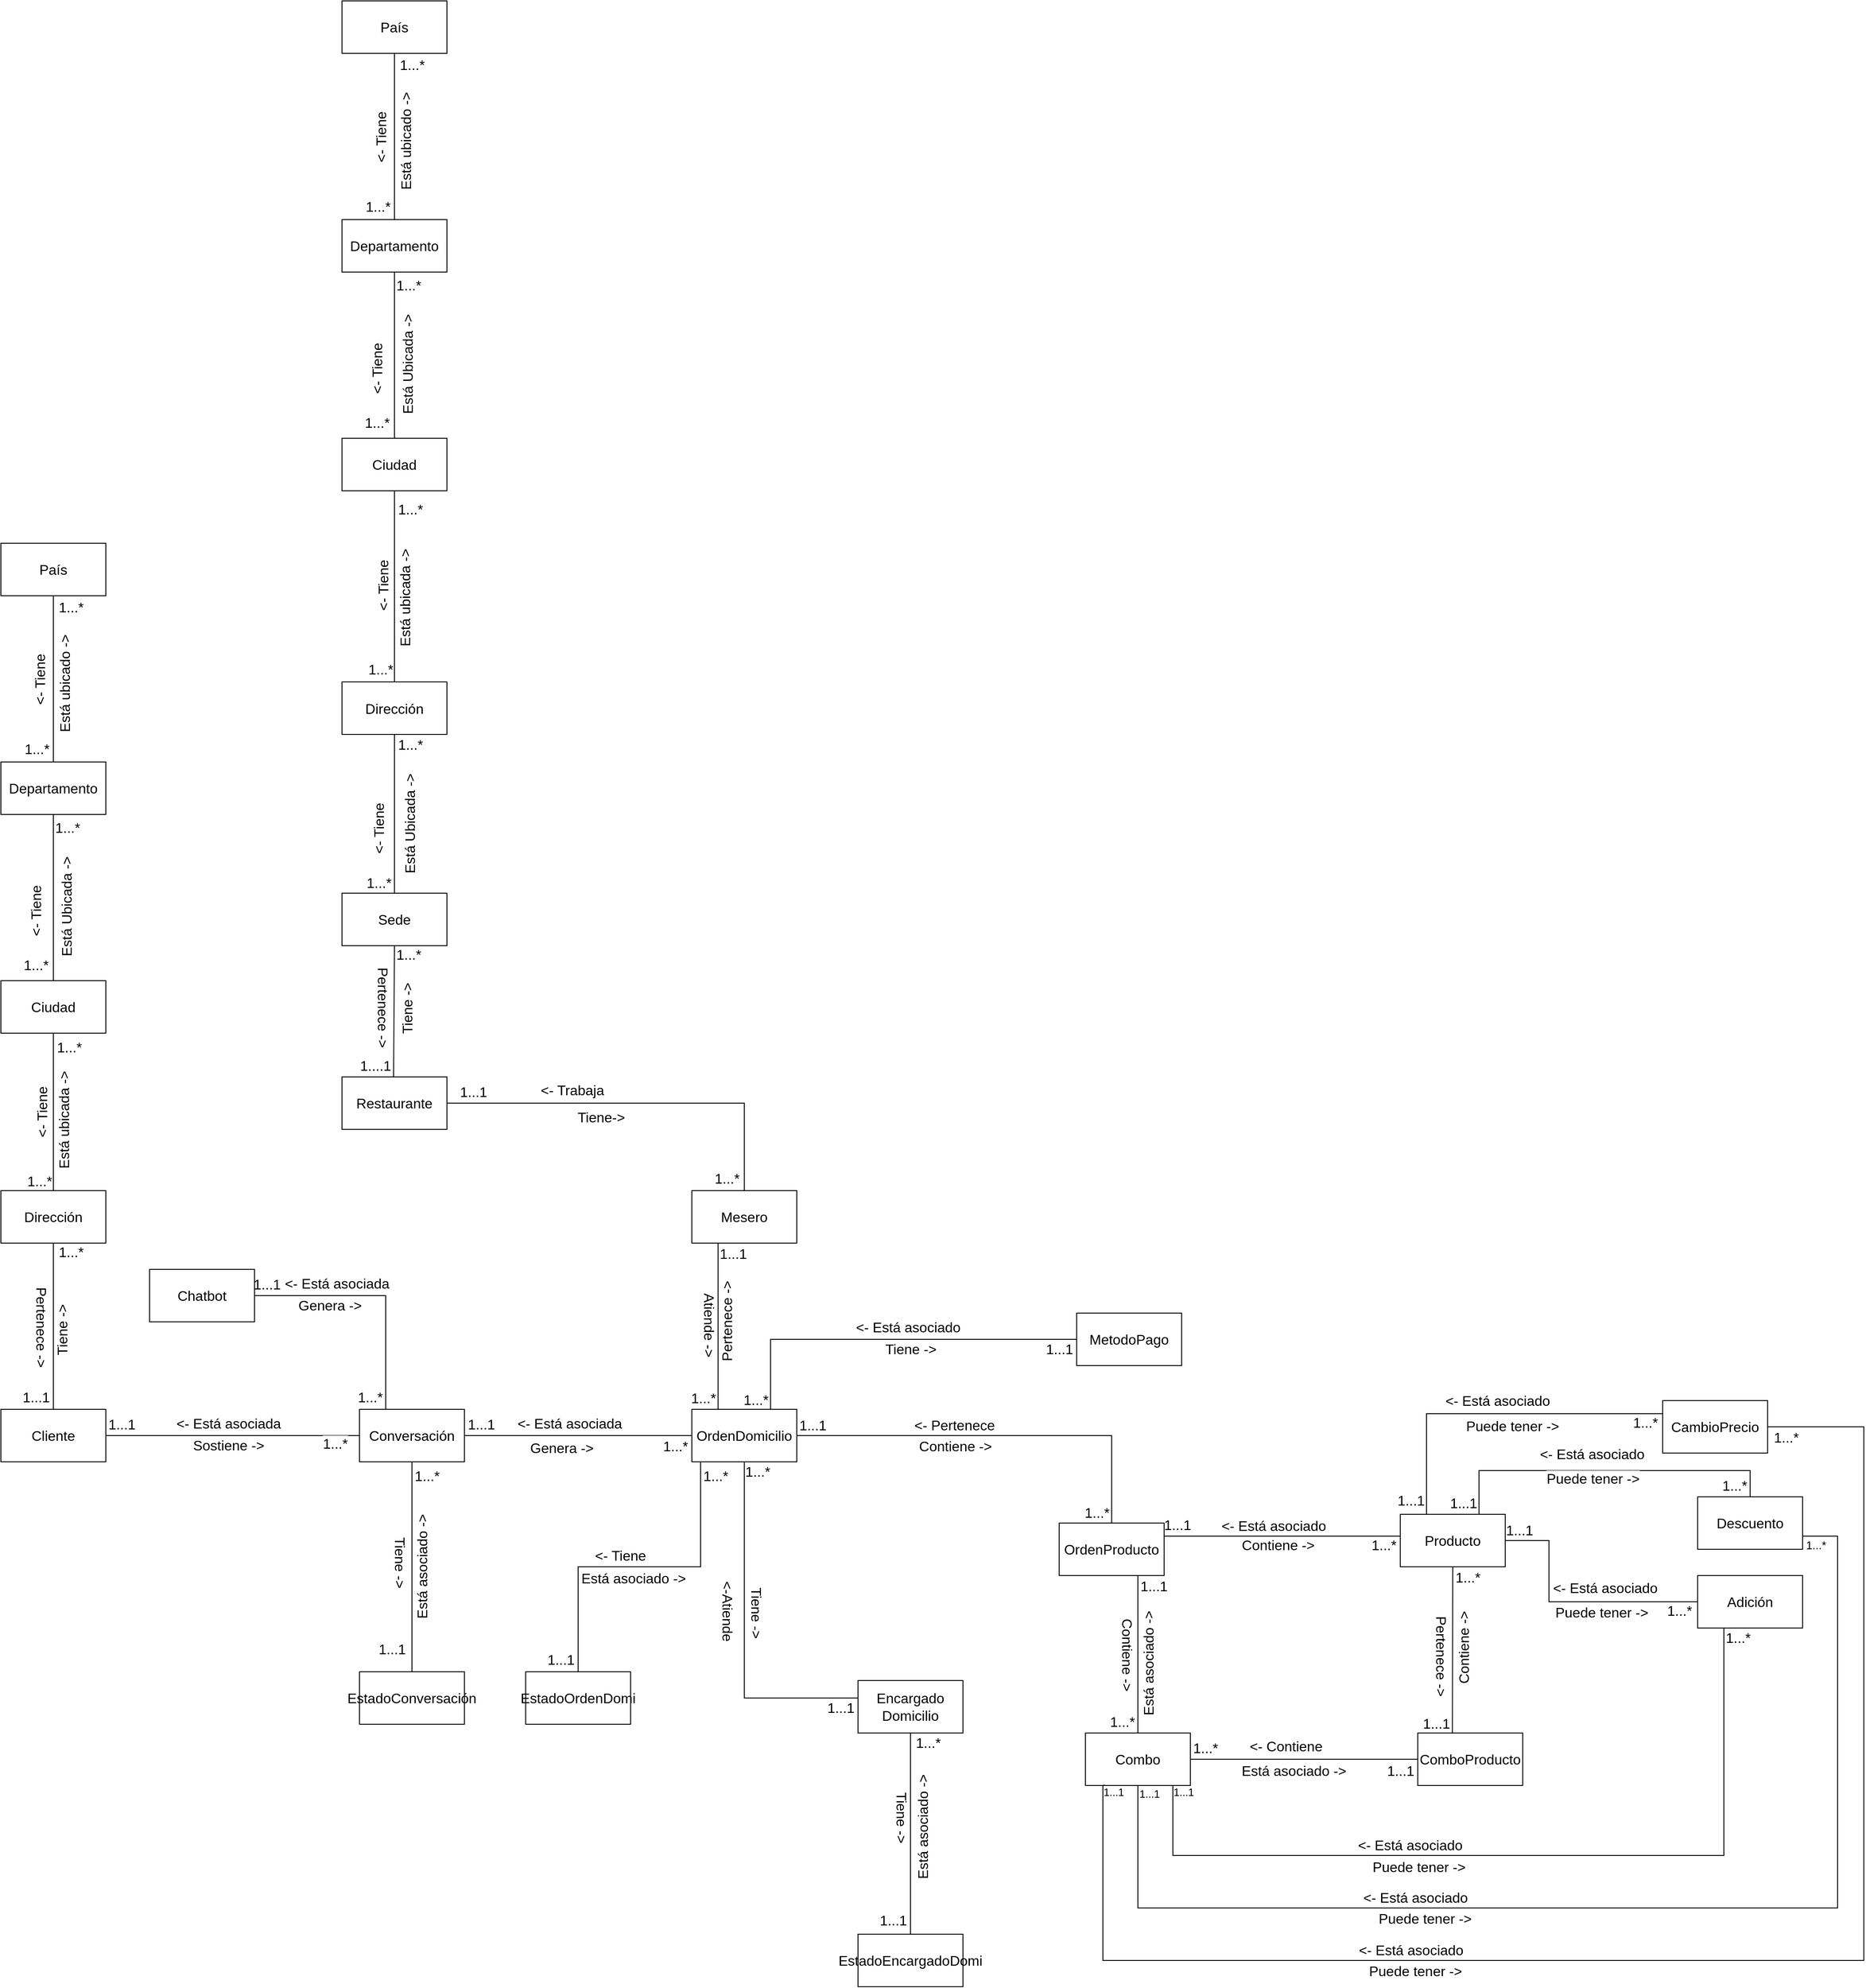 <mxfile version="22.1.8" type="github">
  <diagram name="Page-1" id="fqoCip5DslXyCH3KvBzj">
    <mxGraphModel dx="1909" dy="2231" grid="1" gridSize="10" guides="1" tooltips="1" connect="1" arrows="1" fold="1" page="1" pageScale="1" pageWidth="827" pageHeight="1169" math="0" shadow="0">
      <root>
        <mxCell id="0" />
        <mxCell id="1" parent="0" />
        <mxCell id="piZFjqWehF9eRonAIHKo-6" value="" style="edgeStyle=none;curved=1;rounded=0;orthogonalLoop=1;jettySize=auto;html=1;fontSize=12;startSize=8;endSize=8;endArrow=none;endFill=0;" edge="1" parent="1" source="piZFjqWehF9eRonAIHKo-21" target="piZFjqWehF9eRonAIHKo-33">
          <mxGeometry relative="1" as="geometry" />
        </mxCell>
        <mxCell id="piZFjqWehF9eRonAIHKo-7" value="&amp;lt;- Está asociada" style="edgeLabel;html=1;align=center;verticalAlign=middle;resizable=0;points=[];fontSize=16;fontFamily=Helvetica;fontColor=default;" vertex="1" connectable="0" parent="piZFjqWehF9eRonAIHKo-6">
          <mxGeometry x="0.197" relative="1" as="geometry">
            <mxPoint x="15" y="-14" as="offset" />
          </mxGeometry>
        </mxCell>
        <mxCell id="piZFjqWehF9eRonAIHKo-8" value="Genera -&amp;gt;" style="edgeLabel;html=1;align=center;verticalAlign=middle;resizable=0;points=[];fontSize=16;fontFamily=Helvetica;fontColor=default;" vertex="1" connectable="0" parent="piZFjqWehF9eRonAIHKo-6">
          <mxGeometry x="0.533" y="4" relative="1" as="geometry">
            <mxPoint x="50" y="10" as="offset" />
          </mxGeometry>
        </mxCell>
        <mxCell id="piZFjqWehF9eRonAIHKo-9" value="1...1" style="edgeLabel;html=1;align=center;verticalAlign=middle;resizable=0;points=[];fontSize=16;fontFamily=Helvetica;fontColor=default;" vertex="1" connectable="0" parent="piZFjqWehF9eRonAIHKo-6">
          <mxGeometry x="0.75" y="-4" relative="1" as="geometry">
            <mxPoint x="-14" y="-9" as="offset" />
          </mxGeometry>
        </mxCell>
        <mxCell id="piZFjqWehF9eRonAIHKo-10" value="1...*" style="edgeLabel;html=1;align=center;verticalAlign=middle;resizable=0;points=[];fontSize=16;fontFamily=Helvetica;fontColor=default;" vertex="1" connectable="0" parent="piZFjqWehF9eRonAIHKo-6">
          <mxGeometry x="-0.834" y="1" relative="1" as="geometry">
            <mxPoint x="2" y="11" as="offset" />
          </mxGeometry>
        </mxCell>
        <mxCell id="piZFjqWehF9eRonAIHKo-11" style="edgeStyle=orthogonalEdgeStyle;rounded=0;orthogonalLoop=1;jettySize=auto;html=1;exitX=0.75;exitY=0;exitDx=0;exitDy=0;entryX=0;entryY=0.5;entryDx=0;entryDy=0;fontSize=12;startSize=8;endSize=8;strokeColor=default;endArrow=none;endFill=0;" edge="1" parent="1" source="piZFjqWehF9eRonAIHKo-21" target="piZFjqWehF9eRonAIHKo-41">
          <mxGeometry relative="1" as="geometry">
            <Array as="points">
              <mxPoint x="970" y="600" />
            </Array>
          </mxGeometry>
        </mxCell>
        <mxCell id="piZFjqWehF9eRonAIHKo-12" value="Tiene -&amp;gt;" style="edgeLabel;html=1;align=center;verticalAlign=middle;resizable=0;points=[];fontSize=16;fontFamily=Helvetica;fontColor=default;" vertex="1" connectable="0" parent="piZFjqWehF9eRonAIHKo-11">
          <mxGeometry x="0.115" relative="1" as="geometry">
            <mxPoint y="11" as="offset" />
          </mxGeometry>
        </mxCell>
        <mxCell id="piZFjqWehF9eRonAIHKo-13" value="&amp;lt;- Está asociado" style="edgeLabel;html=1;align=center;verticalAlign=middle;resizable=0;points=[];fontSize=16;fontFamily=Helvetica;fontColor=default;" vertex="1" connectable="0" parent="piZFjqWehF9eRonAIHKo-11">
          <mxGeometry x="0.137" y="-2" relative="1" as="geometry">
            <mxPoint x="-8" y="-16" as="offset" />
          </mxGeometry>
        </mxCell>
        <mxCell id="piZFjqWehF9eRonAIHKo-14" value="1...1" style="edgeLabel;html=1;align=center;verticalAlign=middle;resizable=0;points=[];fontSize=16;fontFamily=Helvetica;fontColor=default;" vertex="1" connectable="0" parent="piZFjqWehF9eRonAIHKo-11">
          <mxGeometry x="0.837" y="-1" relative="1" as="geometry">
            <mxPoint x="15" y="10" as="offset" />
          </mxGeometry>
        </mxCell>
        <mxCell id="piZFjqWehF9eRonAIHKo-15" value="1...*" style="edgeLabel;html=1;align=center;verticalAlign=middle;resizable=0;points=[];fontSize=16;fontFamily=Helvetica;fontColor=default;" vertex="1" connectable="0" parent="piZFjqWehF9eRonAIHKo-11">
          <mxGeometry x="-0.924" relative="1" as="geometry">
            <mxPoint x="-17" y="5" as="offset" />
          </mxGeometry>
        </mxCell>
        <mxCell id="piZFjqWehF9eRonAIHKo-16" value="" style="edgeStyle=orthogonalEdgeStyle;rounded=0;orthogonalLoop=1;jettySize=auto;html=1;fontSize=12;startSize=8;endSize=8;endArrow=none;endFill=0;exitX=1;exitY=0.25;exitDx=0;exitDy=0;entryX=0;entryY=0.25;entryDx=0;entryDy=0;" edge="1" parent="1" source="piZFjqWehF9eRonAIHKo-147" target="piZFjqWehF9eRonAIHKo-42">
          <mxGeometry relative="1" as="geometry">
            <Array as="points">
              <mxPoint x="1670" y="825" />
              <mxPoint x="1670" y="825" />
            </Array>
            <mxPoint x="1140" y="690" as="sourcePoint" />
          </mxGeometry>
        </mxCell>
        <mxCell id="piZFjqWehF9eRonAIHKo-17" value="Contiene -&amp;gt;" style="edgeLabel;html=1;align=center;verticalAlign=middle;resizable=0;points=[];fontSize=16;fontFamily=Helvetica;fontColor=default;" vertex="1" connectable="0" parent="piZFjqWehF9eRonAIHKo-16">
          <mxGeometry x="-0.072" y="-5" relative="1" as="geometry">
            <mxPoint y="5" as="offset" />
          </mxGeometry>
        </mxCell>
        <mxCell id="piZFjqWehF9eRonAIHKo-18" value="1...*" style="edgeLabel;html=1;align=center;verticalAlign=middle;resizable=0;points=[];fontSize=16;fontFamily=Helvetica;fontColor=default;" vertex="1" connectable="0" parent="piZFjqWehF9eRonAIHKo-16">
          <mxGeometry x="0.715" y="4" relative="1" as="geometry">
            <mxPoint x="11" y="14" as="offset" />
          </mxGeometry>
        </mxCell>
        <mxCell id="piZFjqWehF9eRonAIHKo-19" value="&amp;lt;- Está asociado" style="edgeLabel;html=1;align=center;verticalAlign=middle;resizable=0;points=[];fontSize=16;fontFamily=Helvetica;fontColor=default;" vertex="1" connectable="0" parent="piZFjqWehF9eRonAIHKo-16">
          <mxGeometry x="-0.109" y="4" relative="1" as="geometry">
            <mxPoint y="-8" as="offset" />
          </mxGeometry>
        </mxCell>
        <mxCell id="piZFjqWehF9eRonAIHKo-20" value="1...1" style="edgeLabel;html=1;align=center;verticalAlign=middle;resizable=0;points=[];fontSize=16;fontFamily=Helvetica;fontColor=default;" vertex="1" connectable="0" parent="piZFjqWehF9eRonAIHKo-16">
          <mxGeometry x="-0.896" y="-1" relative="1" as="geometry">
            <mxPoint y="-14" as="offset" />
          </mxGeometry>
        </mxCell>
        <mxCell id="piZFjqWehF9eRonAIHKo-148" value="" style="edgeStyle=orthogonalEdgeStyle;rounded=0;orthogonalLoop=1;jettySize=auto;html=1;fontSize=12;startSize=8;endSize=8;endArrow=none;endFill=0;" edge="1" parent="1" source="piZFjqWehF9eRonAIHKo-21" target="piZFjqWehF9eRonAIHKo-147">
          <mxGeometry relative="1" as="geometry" />
        </mxCell>
        <mxCell id="piZFjqWehF9eRonAIHKo-184" value="Contiene -&amp;gt;" style="edgeLabel;html=1;align=center;verticalAlign=middle;resizable=0;points=[];fontSize=16;" vertex="1" connectable="0" parent="piZFjqWehF9eRonAIHKo-148">
          <mxGeometry x="-0.205" y="2" relative="1" as="geometry">
            <mxPoint x="-2" y="14" as="offset" />
          </mxGeometry>
        </mxCell>
        <mxCell id="piZFjqWehF9eRonAIHKo-185" value="&amp;lt;- Pertenece" style="edgeLabel;html=1;align=center;verticalAlign=middle;resizable=0;points=[];fontSize=16;" vertex="1" connectable="0" parent="piZFjqWehF9eRonAIHKo-148">
          <mxGeometry x="0.121" y="5" relative="1" as="geometry">
            <mxPoint x="-78" y="-7" as="offset" />
          </mxGeometry>
        </mxCell>
        <mxCell id="piZFjqWehF9eRonAIHKo-186" value="1...1" style="edgeLabel;html=1;align=center;verticalAlign=middle;resizable=0;points=[];fontSize=16;" vertex="1" connectable="0" parent="piZFjqWehF9eRonAIHKo-148">
          <mxGeometry x="-0.956" y="2" relative="1" as="geometry">
            <mxPoint x="8" y="-10" as="offset" />
          </mxGeometry>
        </mxCell>
        <mxCell id="piZFjqWehF9eRonAIHKo-187" value="1...*" style="edgeLabel;html=1;align=center;verticalAlign=middle;resizable=0;points=[];fontSize=16;" vertex="1" connectable="0" parent="piZFjqWehF9eRonAIHKo-148">
          <mxGeometry x="0.945" y="1" relative="1" as="geometry">
            <mxPoint x="-18" as="offset" />
          </mxGeometry>
        </mxCell>
        <mxCell id="piZFjqWehF9eRonAIHKo-21" value="OrdenDomicilio" style="rounded=0;whiteSpace=wrap;html=1;fontSize=16;" vertex="1" parent="1">
          <mxGeometry x="880" y="680" width="120" height="60" as="geometry" />
        </mxCell>
        <mxCell id="piZFjqWehF9eRonAIHKo-146" style="edgeStyle=orthogonalEdgeStyle;rounded=0;orthogonalLoop=1;jettySize=auto;html=1;exitX=0.25;exitY=1;exitDx=0;exitDy=0;entryX=0.25;entryY=0;entryDx=0;entryDy=0;fontSize=12;startSize=8;endSize=8;endArrow=none;endFill=0;" edge="1" parent="1" source="piZFjqWehF9eRonAIHKo-22" target="piZFjqWehF9eRonAIHKo-21">
          <mxGeometry relative="1" as="geometry" />
        </mxCell>
        <mxCell id="piZFjqWehF9eRonAIHKo-157" value="Atiende -&amp;gt;" style="edgeLabel;html=1;align=center;verticalAlign=middle;resizable=0;points=[];fontSize=16;rotation=90;" vertex="1" connectable="0" parent="piZFjqWehF9eRonAIHKo-146">
          <mxGeometry x="-0.295" y="-1" relative="1" as="geometry">
            <mxPoint x="-9" y="26" as="offset" />
          </mxGeometry>
        </mxCell>
        <mxCell id="piZFjqWehF9eRonAIHKo-158" value="Pertenece -&amp;gt;" style="edgeLabel;html=1;align=center;verticalAlign=middle;resizable=0;points=[];fontSize=16;rotation=-90;" vertex="1" connectable="0" parent="piZFjqWehF9eRonAIHKo-146">
          <mxGeometry x="0.499" y="1" relative="1" as="geometry">
            <mxPoint x="9" y="-53" as="offset" />
          </mxGeometry>
        </mxCell>
        <mxCell id="piZFjqWehF9eRonAIHKo-159" value="1...1" style="edgeLabel;html=1;align=center;verticalAlign=middle;resizable=0;points=[];fontSize=16;" vertex="1" connectable="0" parent="piZFjqWehF9eRonAIHKo-146">
          <mxGeometry x="-0.889" y="1" relative="1" as="geometry">
            <mxPoint x="16" y="1" as="offset" />
          </mxGeometry>
        </mxCell>
        <mxCell id="piZFjqWehF9eRonAIHKo-160" value="1...*" style="edgeLabel;html=1;align=center;verticalAlign=middle;resizable=0;points=[];fontSize=16;" vertex="1" connectable="0" parent="piZFjqWehF9eRonAIHKo-146">
          <mxGeometry x="0.825" y="-2" relative="1" as="geometry">
            <mxPoint x="-15" y="3" as="offset" />
          </mxGeometry>
        </mxCell>
        <mxCell id="piZFjqWehF9eRonAIHKo-22" value="Mesero" style="rounded=0;whiteSpace=wrap;html=1;fontSize=16;" vertex="1" parent="1">
          <mxGeometry x="880" y="430" width="120" height="60" as="geometry" />
        </mxCell>
        <mxCell id="piZFjqWehF9eRonAIHKo-23" value="" style="edgeStyle=orthogonalEdgeStyle;rounded=0;orthogonalLoop=1;jettySize=auto;html=1;fontSize=12;startSize=8;endSize=8;endArrow=none;endFill=0;" edge="1" parent="1" source="piZFjqWehF9eRonAIHKo-33" target="piZFjqWehF9eRonAIHKo-39">
          <mxGeometry relative="1" as="geometry">
            <Array as="points">
              <mxPoint x="530" y="550" />
            </Array>
          </mxGeometry>
        </mxCell>
        <mxCell id="piZFjqWehF9eRonAIHKo-24" value="Genera -&amp;gt;" style="edgeLabel;html=1;align=center;verticalAlign=middle;resizable=0;points=[];fontSize=16;fontFamily=Helvetica;fontColor=default;" vertex="1" connectable="0" parent="piZFjqWehF9eRonAIHKo-23">
          <mxGeometry x="0.561" y="2" relative="1" as="geometry">
            <mxPoint x="24" y="9" as="offset" />
          </mxGeometry>
        </mxCell>
        <mxCell id="piZFjqWehF9eRonAIHKo-25" value="1...*" style="edgeLabel;html=1;align=center;verticalAlign=middle;resizable=0;points=[];fontSize=16;fontFamily=Helvetica;fontColor=default;" vertex="1" connectable="0" parent="piZFjqWehF9eRonAIHKo-23">
          <mxGeometry x="-0.894" relative="1" as="geometry">
            <mxPoint x="-18" y="1" as="offset" />
          </mxGeometry>
        </mxCell>
        <mxCell id="piZFjqWehF9eRonAIHKo-26" value="&amp;lt;- Está asociada" style="edgeLabel;html=1;align=center;verticalAlign=middle;resizable=0;points=[];fontSize=16;fontFamily=Helvetica;fontColor=default;" vertex="1" connectable="0" parent="piZFjqWehF9eRonAIHKo-23">
          <mxGeometry x="0.423" y="-1" relative="1" as="geometry">
            <mxPoint x="13" y="-13" as="offset" />
          </mxGeometry>
        </mxCell>
        <mxCell id="piZFjqWehF9eRonAIHKo-27" value="1...1" style="edgeLabel;html=1;align=center;verticalAlign=middle;resizable=0;points=[];fontSize=16;fontFamily=Helvetica;fontColor=default;" vertex="1" connectable="0" parent="piZFjqWehF9eRonAIHKo-23">
          <mxGeometry x="0.892" y="-2" relative="1" as="geometry">
            <mxPoint x="-1" y="-11" as="offset" />
          </mxGeometry>
        </mxCell>
        <mxCell id="piZFjqWehF9eRonAIHKo-169" value="" style="edgeStyle=none;curved=1;rounded=0;orthogonalLoop=1;jettySize=auto;html=1;fontSize=12;startSize=8;endSize=8;endArrow=none;endFill=0;" edge="1" parent="1" source="piZFjqWehF9eRonAIHKo-33" target="piZFjqWehF9eRonAIHKo-168">
          <mxGeometry relative="1" as="geometry" />
        </mxCell>
        <mxCell id="piZFjqWehF9eRonAIHKo-33" value="Conversación" style="whiteSpace=wrap;html=1;fontSize=16;rounded=0;" vertex="1" parent="1">
          <mxGeometry x="500" y="680" width="120" height="60" as="geometry" />
        </mxCell>
        <mxCell id="piZFjqWehF9eRonAIHKo-34" value="" style="edgeStyle=orthogonalEdgeStyle;rounded=0;orthogonalLoop=1;jettySize=auto;html=1;fontSize=12;startSize=8;endSize=8;endArrow=none;endFill=0;exitX=0;exitY=0.5;exitDx=0;exitDy=0;entryX=1;entryY=0.5;entryDx=0;entryDy=0;" edge="1" parent="1" source="piZFjqWehF9eRonAIHKo-33" target="piZFjqWehF9eRonAIHKo-40">
          <mxGeometry relative="1" as="geometry">
            <Array as="points">
              <mxPoint x="270" y="710" />
            </Array>
          </mxGeometry>
        </mxCell>
        <mxCell id="piZFjqWehF9eRonAIHKo-35" value="Sostiene -&amp;gt;" style="edgeLabel;html=1;align=center;verticalAlign=middle;resizable=0;points=[];fontSize=16;fontFamily=Helvetica;fontColor=default;" vertex="1" connectable="0" parent="piZFjqWehF9eRonAIHKo-34">
          <mxGeometry x="0.033" y="4" relative="1" as="geometry">
            <mxPoint y="7" as="offset" />
          </mxGeometry>
        </mxCell>
        <mxCell id="piZFjqWehF9eRonAIHKo-36" value="1...*" style="edgeLabel;html=1;align=center;verticalAlign=middle;resizable=0;points=[];fontSize=16;fontFamily=Helvetica;fontColor=default;" vertex="1" connectable="0" parent="piZFjqWehF9eRonAIHKo-34">
          <mxGeometry x="-0.673" y="-2" relative="1" as="geometry">
            <mxPoint x="19" y="11" as="offset" />
          </mxGeometry>
        </mxCell>
        <mxCell id="piZFjqWehF9eRonAIHKo-37" value="&amp;lt;- Está asociada" style="edgeLabel;html=1;align=center;verticalAlign=middle;resizable=0;points=[];fontSize=16;fontFamily=Helvetica;fontColor=default;" vertex="1" connectable="0" parent="piZFjqWehF9eRonAIHKo-34">
          <mxGeometry x="0.142" y="-3" relative="1" as="geometry">
            <mxPoint x="15" y="-11" as="offset" />
          </mxGeometry>
        </mxCell>
        <mxCell id="piZFjqWehF9eRonAIHKo-38" value="1...1" style="edgeLabel;html=1;align=center;verticalAlign=middle;resizable=0;points=[];fontSize=16;fontFamily=Helvetica;fontColor=default;" vertex="1" connectable="0" parent="piZFjqWehF9eRonAIHKo-34">
          <mxGeometry x="0.888" relative="1" as="geometry">
            <mxPoint x="2" y="-13" as="offset" />
          </mxGeometry>
        </mxCell>
        <mxCell id="piZFjqWehF9eRonAIHKo-39" value="Chatbot" style="whiteSpace=wrap;html=1;fontSize=16;rounded=0;" vertex="1" parent="1">
          <mxGeometry x="260" y="520" width="120" height="60" as="geometry" />
        </mxCell>
        <mxCell id="piZFjqWehF9eRonAIHKo-40" value="Cliente" style="whiteSpace=wrap;html=1;fontSize=16;rounded=0;" vertex="1" parent="1">
          <mxGeometry x="90" y="680" width="120" height="60" as="geometry" />
        </mxCell>
        <mxCell id="piZFjqWehF9eRonAIHKo-41" value="MetodoPago" style="rounded=0;whiteSpace=wrap;html=1;fontSize=16;" vertex="1" parent="1">
          <mxGeometry x="1320" y="570" width="120" height="60" as="geometry" />
        </mxCell>
        <mxCell id="piZFjqWehF9eRonAIHKo-209" style="edgeStyle=orthogonalEdgeStyle;shape=connector;rounded=0;orthogonalLoop=1;jettySize=auto;html=1;exitX=0.25;exitY=0;exitDx=0;exitDy=0;entryX=0;entryY=0.25;entryDx=0;entryDy=0;labelBackgroundColor=default;strokeColor=default;align=center;verticalAlign=middle;fontFamily=Helvetica;fontSize=16;fontColor=default;endArrow=none;endFill=0;startSize=8;endSize=8;" edge="1" parent="1" source="piZFjqWehF9eRonAIHKo-42" target="piZFjqWehF9eRonAIHKo-192">
          <mxGeometry relative="1" as="geometry" />
        </mxCell>
        <mxCell id="piZFjqWehF9eRonAIHKo-216" value="Puede tener -&amp;gt;" style="edgeLabel;html=1;align=center;verticalAlign=middle;resizable=0;points=[];fontSize=16;fontFamily=Helvetica;fontColor=default;" vertex="1" connectable="0" parent="piZFjqWehF9eRonAIHKo-209">
          <mxGeometry x="0.106" y="-1" relative="1" as="geometry">
            <mxPoint y="13" as="offset" />
          </mxGeometry>
        </mxCell>
        <mxCell id="piZFjqWehF9eRonAIHKo-217" value="&amp;lt;- Está asociado" style="edgeLabel;html=1;align=center;verticalAlign=middle;resizable=0;points=[];fontSize=16;fontFamily=Helvetica;fontColor=default;" vertex="1" connectable="0" parent="piZFjqWehF9eRonAIHKo-209">
          <mxGeometry x="0.5" y="3" relative="1" as="geometry">
            <mxPoint x="-93" y="-12" as="offset" />
          </mxGeometry>
        </mxCell>
        <mxCell id="piZFjqWehF9eRonAIHKo-218" value="1...1" style="edgeLabel;html=1;align=center;verticalAlign=middle;resizable=0;points=[];fontSize=16;fontFamily=Helvetica;fontColor=default;" vertex="1" connectable="0" parent="piZFjqWehF9eRonAIHKo-209">
          <mxGeometry x="-0.916" y="-1" relative="1" as="geometry">
            <mxPoint x="-19" as="offset" />
          </mxGeometry>
        </mxCell>
        <mxCell id="piZFjqWehF9eRonAIHKo-219" value="1...*" style="edgeLabel;html=1;align=center;verticalAlign=middle;resizable=0;points=[];fontSize=16;fontFamily=Helvetica;fontColor=default;" vertex="1" connectable="0" parent="piZFjqWehF9eRonAIHKo-209">
          <mxGeometry x="0.894" y="-2" relative="1" as="geometry">
            <mxPoint y="8" as="offset" />
          </mxGeometry>
        </mxCell>
        <mxCell id="piZFjqWehF9eRonAIHKo-211" style="edgeStyle=orthogonalEdgeStyle;shape=connector;rounded=0;orthogonalLoop=1;jettySize=auto;html=1;exitX=1;exitY=0.5;exitDx=0;exitDy=0;entryX=0;entryY=0.5;entryDx=0;entryDy=0;labelBackgroundColor=default;strokeColor=default;align=center;verticalAlign=middle;fontFamily=Helvetica;fontSize=16;fontColor=default;endArrow=none;endFill=0;startSize=8;endSize=8;" edge="1" parent="1" source="piZFjqWehF9eRonAIHKo-42" target="piZFjqWehF9eRonAIHKo-189">
          <mxGeometry relative="1" as="geometry">
            <Array as="points">
              <mxPoint x="1860" y="830" />
              <mxPoint x="1860" y="900" />
              <mxPoint x="2000" y="900" />
            </Array>
          </mxGeometry>
        </mxCell>
        <mxCell id="piZFjqWehF9eRonAIHKo-224" value="&amp;lt;- Está asociado" style="edgeLabel;html=1;align=center;verticalAlign=middle;resizable=0;points=[];fontSize=16;fontFamily=Helvetica;fontColor=default;" vertex="1" connectable="0" parent="piZFjqWehF9eRonAIHKo-211">
          <mxGeometry x="0.234" y="1" relative="1" as="geometry">
            <mxPoint x="5" y="-15" as="offset" />
          </mxGeometry>
        </mxCell>
        <mxCell id="piZFjqWehF9eRonAIHKo-225" value="Puede tener -&amp;gt;" style="edgeLabel;html=1;align=center;verticalAlign=middle;resizable=0;points=[];fontSize=16;fontFamily=Helvetica;fontColor=default;" vertex="1" connectable="0" parent="piZFjqWehF9eRonAIHKo-211">
          <mxGeometry x="0.241" y="-3" relative="1" as="geometry">
            <mxPoint y="9" as="offset" />
          </mxGeometry>
        </mxCell>
        <mxCell id="piZFjqWehF9eRonAIHKo-226" value="1...*" style="edgeLabel;html=1;align=center;verticalAlign=middle;resizable=0;points=[];fontSize=16;fontFamily=Helvetica;fontColor=default;" vertex="1" connectable="0" parent="piZFjqWehF9eRonAIHKo-211">
          <mxGeometry x="0.739" y="-2" relative="1" as="geometry">
            <mxPoint x="17" y="8" as="offset" />
          </mxGeometry>
        </mxCell>
        <mxCell id="piZFjqWehF9eRonAIHKo-227" value="1...1" style="edgeLabel;html=1;align=center;verticalAlign=middle;resizable=0;points=[];fontSize=16;fontFamily=Helvetica;fontColor=default;" vertex="1" connectable="0" parent="piZFjqWehF9eRonAIHKo-211">
          <mxGeometry x="-0.909" y="1" relative="1" as="geometry">
            <mxPoint x="3" y="-11" as="offset" />
          </mxGeometry>
        </mxCell>
        <mxCell id="piZFjqWehF9eRonAIHKo-215" style="edgeStyle=orthogonalEdgeStyle;shape=connector;rounded=0;orthogonalLoop=1;jettySize=auto;html=1;exitX=0.75;exitY=0;exitDx=0;exitDy=0;entryX=0.5;entryY=0;entryDx=0;entryDy=0;labelBackgroundColor=default;strokeColor=default;align=center;verticalAlign=middle;fontFamily=Helvetica;fontSize=16;fontColor=default;endArrow=none;endFill=0;startSize=8;endSize=8;" edge="1" parent="1" source="piZFjqWehF9eRonAIHKo-42" target="piZFjqWehF9eRonAIHKo-188">
          <mxGeometry relative="1" as="geometry">
            <Array as="points">
              <mxPoint x="1780" y="750" />
              <mxPoint x="2090" y="750" />
            </Array>
          </mxGeometry>
        </mxCell>
        <mxCell id="piZFjqWehF9eRonAIHKo-220" value="&amp;lt;- Está asociado" style="edgeLabel;html=1;align=center;verticalAlign=middle;resizable=0;points=[];fontSize=16;fontFamily=Helvetica;fontColor=default;" vertex="1" connectable="0" parent="piZFjqWehF9eRonAIHKo-215">
          <mxGeometry x="-0.084" y="-2" relative="1" as="geometry">
            <mxPoint y="-21" as="offset" />
          </mxGeometry>
        </mxCell>
        <mxCell id="piZFjqWehF9eRonAIHKo-221" value="Puede tener -&amp;gt;" style="edgeLabel;html=1;align=center;verticalAlign=middle;resizable=0;points=[];fontSize=16;fontFamily=Helvetica;fontColor=default;" vertex="1" connectable="0" parent="piZFjqWehF9eRonAIHKo-215">
          <mxGeometry x="-0.078" y="1" relative="1" as="geometry">
            <mxPoint y="10" as="offset" />
          </mxGeometry>
        </mxCell>
        <mxCell id="piZFjqWehF9eRonAIHKo-222" value="1...*" style="edgeLabel;html=1;align=center;verticalAlign=middle;resizable=0;points=[];fontSize=16;fontFamily=Helvetica;fontColor=default;" vertex="1" connectable="0" parent="piZFjqWehF9eRonAIHKo-215">
          <mxGeometry x="0.928" y="2" relative="1" as="geometry">
            <mxPoint x="-20" y="1" as="offset" />
          </mxGeometry>
        </mxCell>
        <mxCell id="piZFjqWehF9eRonAIHKo-223" value="1...1" style="edgeLabel;html=1;align=center;verticalAlign=middle;resizable=0;points=[];fontSize=16;fontFamily=Helvetica;fontColor=default;" vertex="1" connectable="0" parent="piZFjqWehF9eRonAIHKo-215">
          <mxGeometry x="-0.922" relative="1" as="geometry">
            <mxPoint x="-18" y="2" as="offset" />
          </mxGeometry>
        </mxCell>
        <mxCell id="piZFjqWehF9eRonAIHKo-42" value="Producto" style="whiteSpace=wrap;html=1;fontSize=16;rounded=0;" vertex="1" parent="1">
          <mxGeometry x="1690" y="800" width="120" height="60" as="geometry" />
        </mxCell>
        <mxCell id="piZFjqWehF9eRonAIHKo-43" style="rounded=0;orthogonalLoop=1;jettySize=auto;html=1;exitX=1;exitY=0.5;exitDx=0;exitDy=0;fontSize=12;startSize=8;endSize=8;endArrow=none;endFill=0;elbow=vertical;edgeStyle=orthogonalEdgeStyle;entryX=0.5;entryY=0;entryDx=0;entryDy=0;" edge="1" parent="1" source="piZFjqWehF9eRonAIHKo-48" target="piZFjqWehF9eRonAIHKo-22">
          <mxGeometry relative="1" as="geometry">
            <mxPoint x="870" y="430" as="targetPoint" />
            <Array as="points">
              <mxPoint x="940" y="330" />
            </Array>
          </mxGeometry>
        </mxCell>
        <mxCell id="piZFjqWehF9eRonAIHKo-44" value="Tiene-&amp;gt;" style="edgeLabel;html=1;align=center;verticalAlign=middle;resizable=0;points=[];fontSize=16;fontFamily=Helvetica;fontColor=default;" vertex="1" connectable="0" parent="piZFjqWehF9eRonAIHKo-43">
          <mxGeometry x="0.094" y="2" relative="1" as="geometry">
            <mxPoint x="-65" y="18" as="offset" />
          </mxGeometry>
        </mxCell>
        <mxCell id="piZFjqWehF9eRonAIHKo-45" value="&amp;lt;- Trabaja" style="edgeLabel;html=1;align=center;verticalAlign=middle;resizable=0;points=[];fontSize=16;fontFamily=Helvetica;fontColor=default;" vertex="1" connectable="0" parent="piZFjqWehF9eRonAIHKo-43">
          <mxGeometry x="-0.486" relative="1" as="geometry">
            <mxPoint x="30" y="-15" as="offset" />
          </mxGeometry>
        </mxCell>
        <mxCell id="piZFjqWehF9eRonAIHKo-46" value="1...*" style="edgeLabel;html=1;align=center;verticalAlign=middle;resizable=0;points=[];fontSize=16;fontFamily=Helvetica;fontColor=default;" vertex="1" connectable="0" parent="piZFjqWehF9eRonAIHKo-43">
          <mxGeometry x="0.867" y="-3" relative="1" as="geometry">
            <mxPoint x="-17" y="15" as="offset" />
          </mxGeometry>
        </mxCell>
        <mxCell id="piZFjqWehF9eRonAIHKo-47" value="1...1" style="edgeLabel;html=1;align=center;verticalAlign=middle;resizable=0;points=[];fontSize=16;fontFamily=Helvetica;fontColor=default;" vertex="1" connectable="0" parent="piZFjqWehF9eRonAIHKo-43">
          <mxGeometry x="-0.822" y="5" relative="1" as="geometry">
            <mxPoint x="-9" y="-8" as="offset" />
          </mxGeometry>
        </mxCell>
        <mxCell id="piZFjqWehF9eRonAIHKo-144" value="" style="edgeStyle=orthogonalEdgeStyle;rounded=0;orthogonalLoop=1;jettySize=auto;html=1;fontSize=12;startSize=8;endSize=8;endArrow=none;endFill=0;entryX=0.5;entryY=1;entryDx=0;entryDy=0;" edge="1" parent="1" target="piZFjqWehF9eRonAIHKo-143">
          <mxGeometry relative="1" as="geometry">
            <mxPoint x="539" y="300" as="sourcePoint" />
            <mxPoint x="539" y="170" as="targetPoint" />
          </mxGeometry>
        </mxCell>
        <mxCell id="piZFjqWehF9eRonAIHKo-149" value="Tiene -&amp;gt;" style="edgeLabel;html=1;align=center;verticalAlign=middle;resizable=0;points=[];fontSize=16;rotation=-90;" vertex="1" connectable="0" parent="piZFjqWehF9eRonAIHKo-144">
          <mxGeometry x="0.096" y="-2" relative="1" as="geometry">
            <mxPoint x="12" y="4" as="offset" />
          </mxGeometry>
        </mxCell>
        <mxCell id="piZFjqWehF9eRonAIHKo-150" value="Pertenece -&amp;gt;" style="edgeLabel;html=1;align=center;verticalAlign=middle;resizable=0;points=[];fontSize=16;rotation=90;" vertex="1" connectable="0" parent="piZFjqWehF9eRonAIHKo-144">
          <mxGeometry x="0.192" y="3" relative="1" as="geometry">
            <mxPoint x="-10" y="9" as="offset" />
          </mxGeometry>
        </mxCell>
        <mxCell id="piZFjqWehF9eRonAIHKo-151" value="1...*" style="edgeLabel;html=1;align=center;verticalAlign=middle;resizable=0;points=[];fontSize=16;" vertex="1" connectable="0" parent="piZFjqWehF9eRonAIHKo-144">
          <mxGeometry x="0.873" y="-1" relative="1" as="geometry">
            <mxPoint x="15" as="offset" />
          </mxGeometry>
        </mxCell>
        <mxCell id="piZFjqWehF9eRonAIHKo-152" value="1....1" style="edgeLabel;html=1;align=center;verticalAlign=middle;resizable=0;points=[];fontSize=16;" vertex="1" connectable="0" parent="piZFjqWehF9eRonAIHKo-144">
          <mxGeometry x="-0.806" y="1" relative="1" as="geometry">
            <mxPoint x="-20" y="1" as="offset" />
          </mxGeometry>
        </mxCell>
        <mxCell id="piZFjqWehF9eRonAIHKo-48" value="Restaurante&lt;br&gt;" style="rounded=0;whiteSpace=wrap;html=1;fontSize=16;" vertex="1" parent="1">
          <mxGeometry x="480" y="300" width="120" height="60" as="geometry" />
        </mxCell>
        <mxCell id="piZFjqWehF9eRonAIHKo-49" style="edgeStyle=orthogonalEdgeStyle;shape=connector;rounded=0;orthogonalLoop=1;jettySize=auto;html=1;exitX=0.5;exitY=1;exitDx=0;exitDy=0;entryX=0.5;entryY=0;entryDx=0;entryDy=0;labelBackgroundColor=default;strokeColor=default;align=center;verticalAlign=middle;fontFamily=Helvetica;fontSize=16;fontColor=default;endArrow=none;endFill=0;startSize=8;endSize=8;" edge="1" parent="1" source="piZFjqWehF9eRonAIHKo-52" target="piZFjqWehF9eRonAIHKo-40">
          <mxGeometry relative="1" as="geometry" />
        </mxCell>
        <mxCell id="piZFjqWehF9eRonAIHKo-50" value="Tiene -&amp;gt;" style="edgeLabel;html=1;align=center;verticalAlign=middle;resizable=0;points=[];fontSize=16;fontFamily=Helvetica;fontColor=default;rotation=270;" vertex="1" connectable="0" parent="piZFjqWehF9eRonAIHKo-49">
          <mxGeometry x="-0.111" y="1" relative="1" as="geometry">
            <mxPoint x="9" y="15" as="offset" />
          </mxGeometry>
        </mxCell>
        <mxCell id="piZFjqWehF9eRonAIHKo-51" value="1...*" style="edgeLabel;html=1;align=center;verticalAlign=middle;resizable=0;points=[];fontSize=16;fontFamily=Helvetica;fontColor=default;" vertex="1" connectable="0" parent="piZFjqWehF9eRonAIHKo-49">
          <mxGeometry x="-0.807" y="5" relative="1" as="geometry">
            <mxPoint x="15" y="-9" as="offset" />
          </mxGeometry>
        </mxCell>
        <mxCell id="piZFjqWehF9eRonAIHKo-80" value="Pertenece -&amp;gt;" style="edgeLabel;html=1;align=center;verticalAlign=middle;resizable=0;points=[];fontSize=16;rotation=90;" vertex="1" connectable="0" parent="piZFjqWehF9eRonAIHKo-49">
          <mxGeometry x="-0.418" y="-2" relative="1" as="geometry">
            <mxPoint x="-11" y="40" as="offset" />
          </mxGeometry>
        </mxCell>
        <mxCell id="piZFjqWehF9eRonAIHKo-81" value="1...1" style="edgeLabel;html=1;align=center;verticalAlign=middle;resizable=0;points=[];fontSize=16;" vertex="1" connectable="0" parent="piZFjqWehF9eRonAIHKo-49">
          <mxGeometry x="0.845" y="-1" relative="1" as="geometry">
            <mxPoint x="-19" as="offset" />
          </mxGeometry>
        </mxCell>
        <mxCell id="piZFjqWehF9eRonAIHKo-52" value="Dirección" style="rounded=0;whiteSpace=wrap;html=1;strokeColor=default;align=center;verticalAlign=middle;fontFamily=Helvetica;fontSize=16;fontColor=default;fillColor=default;" vertex="1" parent="1">
          <mxGeometry x="90" y="430" width="120" height="60" as="geometry" />
        </mxCell>
        <mxCell id="piZFjqWehF9eRonAIHKo-53" style="edgeStyle=orthogonalEdgeStyle;shape=connector;rounded=0;orthogonalLoop=1;jettySize=auto;html=1;exitX=0.5;exitY=1;exitDx=0;exitDy=0;entryX=0.5;entryY=0;entryDx=0;entryDy=0;labelBackgroundColor=default;strokeColor=default;align=center;verticalAlign=middle;fontFamily=Helvetica;fontSize=16;fontColor=default;endArrow=none;endFill=0;startSize=8;endSize=8;" edge="1" parent="1" source="piZFjqWehF9eRonAIHKo-58" target="piZFjqWehF9eRonAIHKo-52">
          <mxGeometry relative="1" as="geometry" />
        </mxCell>
        <mxCell id="piZFjqWehF9eRonAIHKo-54" value="Está ubicada -&amp;gt;" style="edgeLabel;html=1;align=center;verticalAlign=middle;resizable=0;points=[];fontSize=16;fontFamily=Helvetica;fontColor=default;rotation=-90;" vertex="1" connectable="0" parent="piZFjqWehF9eRonAIHKo-53">
          <mxGeometry x="0.184" y="2" relative="1" as="geometry">
            <mxPoint x="10" y="-7" as="offset" />
          </mxGeometry>
        </mxCell>
        <mxCell id="piZFjqWehF9eRonAIHKo-55" value="1...*" style="edgeLabel;html=1;align=center;verticalAlign=middle;resizable=0;points=[];fontSize=16;fontFamily=Helvetica;fontColor=default;" vertex="1" connectable="0" parent="piZFjqWehF9eRonAIHKo-53">
          <mxGeometry x="-0.718" y="5" relative="1" as="geometry">
            <mxPoint x="13" y="-10" as="offset" />
          </mxGeometry>
        </mxCell>
        <mxCell id="piZFjqWehF9eRonAIHKo-56" value="&amp;lt;- Tiene" style="edgeLabel;html=1;align=center;verticalAlign=middle;resizable=0;points=[];fontSize=16;fontFamily=Helvetica;fontColor=default;rotation=-90;" vertex="1" connectable="0" parent="piZFjqWehF9eRonAIHKo-53">
          <mxGeometry x="-0.061" y="-3" relative="1" as="geometry">
            <mxPoint x="-10" y="6" as="offset" />
          </mxGeometry>
        </mxCell>
        <mxCell id="piZFjqWehF9eRonAIHKo-57" value="1...*" style="edgeLabel;html=1;align=center;verticalAlign=middle;resizable=0;points=[];fontSize=16;fontFamily=Helvetica;fontColor=default;" vertex="1" connectable="0" parent="piZFjqWehF9eRonAIHKo-53">
          <mxGeometry x="0.817" relative="1" as="geometry">
            <mxPoint x="-16" y="5" as="offset" />
          </mxGeometry>
        </mxCell>
        <mxCell id="piZFjqWehF9eRonAIHKo-58" value="Ciudad" style="rounded=0;whiteSpace=wrap;html=1;strokeColor=default;align=center;verticalAlign=middle;fontFamily=Helvetica;fontSize=16;fontColor=default;fillColor=default;" vertex="1" parent="1">
          <mxGeometry x="90" y="190" width="120" height="60" as="geometry" />
        </mxCell>
        <mxCell id="piZFjqWehF9eRonAIHKo-59" style="edgeStyle=orthogonalEdgeStyle;shape=connector;rounded=0;orthogonalLoop=1;jettySize=auto;html=1;exitX=0.5;exitY=1;exitDx=0;exitDy=0;entryX=0.5;entryY=0;entryDx=0;entryDy=0;labelBackgroundColor=default;strokeColor=default;align=center;verticalAlign=middle;fontFamily=Helvetica;fontSize=16;fontColor=default;endArrow=none;endFill=0;startSize=8;endSize=8;" edge="1" parent="1" source="piZFjqWehF9eRonAIHKo-64" target="piZFjqWehF9eRonAIHKo-58">
          <mxGeometry relative="1" as="geometry" />
        </mxCell>
        <mxCell id="piZFjqWehF9eRonAIHKo-60" value="Está Ubicada -&amp;gt;" style="edgeLabel;html=1;align=center;verticalAlign=middle;resizable=0;points=[];fontSize=16;fontFamily=Helvetica;fontColor=default;rotation=-90;" vertex="1" connectable="0" parent="piZFjqWehF9eRonAIHKo-59">
          <mxGeometry x="-0.028" y="1" relative="1" as="geometry">
            <mxPoint x="14" y="13" as="offset" />
          </mxGeometry>
        </mxCell>
        <mxCell id="piZFjqWehF9eRonAIHKo-61" value="1...*" style="edgeLabel;html=1;align=center;verticalAlign=middle;resizable=0;points=[];fontSize=16;fontFamily=Helvetica;fontColor=default;" vertex="1" connectable="0" parent="piZFjqWehF9eRonAIHKo-59">
          <mxGeometry x="-0.817" y="-2" relative="1" as="geometry">
            <mxPoint x="18" y="-3" as="offset" />
          </mxGeometry>
        </mxCell>
        <mxCell id="piZFjqWehF9eRonAIHKo-62" value="&amp;lt;- Tiene" style="edgeLabel;html=1;align=center;verticalAlign=middle;resizable=0;points=[];fontSize=16;fontFamily=Helvetica;fontColor=default;rotation=-90;" vertex="1" connectable="0" parent="piZFjqWehF9eRonAIHKo-59">
          <mxGeometry x="0.143" relative="1" as="geometry">
            <mxPoint x="-20" y="2" as="offset" />
          </mxGeometry>
        </mxCell>
        <mxCell id="piZFjqWehF9eRonAIHKo-63" value="1...*" style="edgeLabel;html=1;align=center;verticalAlign=middle;resizable=0;points=[];fontSize=16;fontFamily=Helvetica;fontColor=default;" vertex="1" connectable="0" parent="piZFjqWehF9eRonAIHKo-59">
          <mxGeometry x="0.812" y="-2" relative="1" as="geometry">
            <mxPoint x="-18" as="offset" />
          </mxGeometry>
        </mxCell>
        <mxCell id="piZFjqWehF9eRonAIHKo-64" value="Departamento" style="rounded=0;whiteSpace=wrap;html=1;strokeColor=default;align=center;verticalAlign=middle;fontFamily=Helvetica;fontSize=16;fontColor=default;fillColor=default;" vertex="1" parent="1">
          <mxGeometry x="90" y="-60" width="120" height="60" as="geometry" />
        </mxCell>
        <mxCell id="piZFjqWehF9eRonAIHKo-65" style="edgeStyle=orthogonalEdgeStyle;shape=connector;rounded=0;orthogonalLoop=1;jettySize=auto;html=1;exitX=0.5;exitY=1;exitDx=0;exitDy=0;entryX=0.5;entryY=0;entryDx=0;entryDy=0;labelBackgroundColor=default;strokeColor=default;align=center;verticalAlign=middle;fontFamily=Helvetica;fontSize=16;fontColor=default;endArrow=none;endFill=0;startSize=8;endSize=8;" edge="1" parent="1" source="piZFjqWehF9eRonAIHKo-70" target="piZFjqWehF9eRonAIHKo-64">
          <mxGeometry relative="1" as="geometry" />
        </mxCell>
        <mxCell id="piZFjqWehF9eRonAIHKo-66" value="Está ubicado -&amp;gt;" style="edgeLabel;html=1;align=center;verticalAlign=middle;resizable=0;points=[];fontSize=16;fontFamily=Helvetica;fontColor=default;rotation=270;" vertex="1" connectable="0" parent="piZFjqWehF9eRonAIHKo-65">
          <mxGeometry x="-0.079" y="5" relative="1" as="geometry">
            <mxPoint x="8" y="13" as="offset" />
          </mxGeometry>
        </mxCell>
        <mxCell id="piZFjqWehF9eRonAIHKo-67" value="1...*" style="edgeLabel;html=1;align=center;verticalAlign=middle;resizable=0;points=[];fontSize=16;fontFamily=Helvetica;fontColor=default;" vertex="1" connectable="0" parent="piZFjqWehF9eRonAIHKo-65">
          <mxGeometry x="-0.702" relative="1" as="geometry">
            <mxPoint x="20" y="-16" as="offset" />
          </mxGeometry>
        </mxCell>
        <mxCell id="piZFjqWehF9eRonAIHKo-68" value="&amp;lt;- Tiene" style="edgeLabel;html=1;align=center;verticalAlign=middle;resizable=0;points=[];fontSize=16;fontFamily=Helvetica;fontColor=default;rotation=270;" vertex="1" connectable="0" parent="piZFjqWehF9eRonAIHKo-65">
          <mxGeometry x="0.213" y="-1" relative="1" as="geometry">
            <mxPoint x="-15" y="-19" as="offset" />
          </mxGeometry>
        </mxCell>
        <mxCell id="piZFjqWehF9eRonAIHKo-69" value="1...*" style="edgeLabel;html=1;align=center;verticalAlign=middle;resizable=0;points=[];fontSize=16;fontFamily=Helvetica;fontColor=default;" vertex="1" connectable="0" parent="piZFjqWehF9eRonAIHKo-65">
          <mxGeometry x="0.762" y="-4" relative="1" as="geometry">
            <mxPoint x="-15" y="7" as="offset" />
          </mxGeometry>
        </mxCell>
        <mxCell id="piZFjqWehF9eRonAIHKo-70" value="País" style="rounded=0;whiteSpace=wrap;html=1;strokeColor=default;align=center;verticalAlign=middle;fontFamily=Helvetica;fontSize=16;fontColor=default;fillColor=default;" vertex="1" parent="1">
          <mxGeometry x="90" y="-310" width="120" height="60" as="geometry" />
        </mxCell>
        <mxCell id="piZFjqWehF9eRonAIHKo-71" style="edgeStyle=orthogonalEdgeStyle;shape=connector;rounded=0;orthogonalLoop=1;jettySize=auto;html=1;exitX=0;exitY=0.5;exitDx=0;exitDy=0;entryX=0.5;entryY=1;entryDx=0;entryDy=0;labelBackgroundColor=default;strokeColor=default;align=center;verticalAlign=middle;fontFamily=Helvetica;fontSize=16;fontColor=default;endArrow=none;endFill=0;startSize=8;endSize=8;" edge="1" parent="1" source="piZFjqWehF9eRonAIHKo-76" target="piZFjqWehF9eRonAIHKo-21">
          <mxGeometry relative="1" as="geometry">
            <Array as="points">
              <mxPoint x="940" y="1010" />
            </Array>
          </mxGeometry>
        </mxCell>
        <mxCell id="piZFjqWehF9eRonAIHKo-72" value="&amp;lt;-Atiende" style="edgeLabel;html=1;align=center;verticalAlign=middle;resizable=0;points=[];fontSize=16;fontFamily=Helvetica;fontColor=default;rotation=90;" vertex="1" connectable="0" parent="piZFjqWehF9eRonAIHKo-71">
          <mxGeometry x="-0.191" y="-4" relative="1" as="geometry">
            <mxPoint x="-23" y="-74" as="offset" />
          </mxGeometry>
        </mxCell>
        <mxCell id="piZFjqWehF9eRonAIHKo-73" value="Tiene -&amp;gt;" style="edgeLabel;html=1;align=center;verticalAlign=middle;resizable=0;points=[];fontSize=16;fontFamily=Helvetica;fontColor=default;rotation=90;" vertex="1" connectable="0" parent="piZFjqWehF9eRonAIHKo-71">
          <mxGeometry x="0.034" y="3" relative="1" as="geometry">
            <mxPoint x="17" y="-26" as="offset" />
          </mxGeometry>
        </mxCell>
        <mxCell id="piZFjqWehF9eRonAIHKo-74" value="1...1" style="edgeLabel;html=1;align=center;verticalAlign=middle;resizable=0;points=[];fontSize=16;fontFamily=Helvetica;fontColor=default;" vertex="1" connectable="0" parent="piZFjqWehF9eRonAIHKo-71">
          <mxGeometry x="-0.916" y="3" relative="1" as="geometry">
            <mxPoint x="-13" y="8" as="offset" />
          </mxGeometry>
        </mxCell>
        <mxCell id="piZFjqWehF9eRonAIHKo-75" value="1...*" style="edgeLabel;html=1;align=center;verticalAlign=middle;resizable=0;points=[];fontSize=16;fontFamily=Helvetica;fontColor=default;" vertex="1" connectable="0" parent="piZFjqWehF9eRonAIHKo-71">
          <mxGeometry x="0.937" y="-2" relative="1" as="geometry">
            <mxPoint x="13" y="-2" as="offset" />
          </mxGeometry>
        </mxCell>
        <mxCell id="piZFjqWehF9eRonAIHKo-162" value="" style="edgeStyle=orthogonalEdgeStyle;rounded=0;orthogonalLoop=1;jettySize=auto;html=1;fontSize=12;startSize=8;endSize=8;endArrow=none;endFill=0;" edge="1" parent="1" source="piZFjqWehF9eRonAIHKo-76" target="piZFjqWehF9eRonAIHKo-161">
          <mxGeometry relative="1" as="geometry" />
        </mxCell>
        <mxCell id="piZFjqWehF9eRonAIHKo-163" value="Tiene -&amp;gt;" style="edgeLabel;html=1;align=center;verticalAlign=middle;resizable=0;points=[];fontSize=16;rotation=90;" vertex="1" connectable="0" parent="piZFjqWehF9eRonAIHKo-162">
          <mxGeometry x="-0.628" y="-3" relative="1" as="geometry">
            <mxPoint x="-7" y="53" as="offset" />
          </mxGeometry>
        </mxCell>
        <mxCell id="piZFjqWehF9eRonAIHKo-164" value="Está asociado -&amp;gt;" style="edgeLabel;html=1;align=center;verticalAlign=middle;resizable=0;points=[];fontSize=16;rotation=-90;" vertex="1" connectable="0" parent="piZFjqWehF9eRonAIHKo-162">
          <mxGeometry x="-0.067" y="2" relative="1" as="geometry">
            <mxPoint x="12" as="offset" />
          </mxGeometry>
        </mxCell>
        <mxCell id="piZFjqWehF9eRonAIHKo-165" value="1...1" style="edgeLabel;html=1;align=center;verticalAlign=middle;resizable=0;points=[];fontSize=16;" vertex="1" connectable="0" parent="piZFjqWehF9eRonAIHKo-162">
          <mxGeometry x="0.86" y="-2" relative="1" as="geometry">
            <mxPoint x="-18" as="offset" />
          </mxGeometry>
        </mxCell>
        <mxCell id="piZFjqWehF9eRonAIHKo-167" value="1...*" style="edgeLabel;html=1;align=center;verticalAlign=middle;resizable=0;points=[];fontSize=16;" vertex="1" connectable="0" parent="piZFjqWehF9eRonAIHKo-162">
          <mxGeometry x="-0.904" y="-1" relative="1" as="geometry">
            <mxPoint x="21" as="offset" />
          </mxGeometry>
        </mxCell>
        <mxCell id="piZFjqWehF9eRonAIHKo-76" value="Encargado Domicilio" style="rounded=0;whiteSpace=wrap;html=1;strokeColor=default;align=center;verticalAlign=middle;fontFamily=Helvetica;fontSize=16;fontColor=default;fillColor=default;" vertex="1" parent="1">
          <mxGeometry x="1070" y="990" width="120" height="60" as="geometry" />
        </mxCell>
        <mxCell id="piZFjqWehF9eRonAIHKo-77" style="edgeStyle=orthogonalEdgeStyle;shape=connector;rounded=0;orthogonalLoop=1;jettySize=auto;html=1;exitX=0.75;exitY=1;exitDx=0;exitDy=0;entryX=0.5;entryY=1;entryDx=0;entryDy=0;labelBackgroundColor=default;strokeColor=default;align=center;verticalAlign=middle;fontFamily=Helvetica;fontSize=16;fontColor=default;endArrow=none;endFill=0;startSize=8;endSize=8;" edge="1" parent="1" source="piZFjqWehF9eRonAIHKo-52" target="piZFjqWehF9eRonAIHKo-52">
          <mxGeometry relative="1" as="geometry" />
        </mxCell>
        <mxCell id="piZFjqWehF9eRonAIHKo-122" value="1...*" style="edgeLabel;html=1;align=center;verticalAlign=middle;resizable=0;points=[];fontSize=16;fontFamily=Helvetica;fontColor=default;" vertex="1" connectable="0" parent="1">
          <mxGeometry x="560" y="-121.5" as="geometry" />
        </mxCell>
        <mxCell id="piZFjqWehF9eRonAIHKo-123" value="Dirección" style="rounded=0;whiteSpace=wrap;html=1;strokeColor=default;align=center;verticalAlign=middle;fontFamily=Helvetica;fontSize=16;fontColor=default;fillColor=default;" vertex="1" parent="1">
          <mxGeometry x="480" y="-151.5" width="120" height="60" as="geometry" />
        </mxCell>
        <mxCell id="piZFjqWehF9eRonAIHKo-124" style="edgeStyle=orthogonalEdgeStyle;shape=connector;rounded=0;orthogonalLoop=1;jettySize=auto;html=1;exitX=0.5;exitY=1;exitDx=0;exitDy=0;entryX=0.5;entryY=0;entryDx=0;entryDy=0;labelBackgroundColor=default;strokeColor=default;align=center;verticalAlign=middle;fontFamily=Helvetica;fontSize=16;fontColor=default;endArrow=none;endFill=0;startSize=8;endSize=8;" edge="1" parent="1" source="piZFjqWehF9eRonAIHKo-129" target="piZFjqWehF9eRonAIHKo-123">
          <mxGeometry relative="1" as="geometry" />
        </mxCell>
        <mxCell id="piZFjqWehF9eRonAIHKo-125" value="Está ubicada -&amp;gt;" style="edgeLabel;html=1;align=center;verticalAlign=middle;resizable=0;points=[];fontSize=16;fontFamily=Helvetica;fontColor=default;rotation=-90;" vertex="1" connectable="0" parent="piZFjqWehF9eRonAIHKo-124">
          <mxGeometry x="0.184" y="2" relative="1" as="geometry">
            <mxPoint x="10" y="-7" as="offset" />
          </mxGeometry>
        </mxCell>
        <mxCell id="piZFjqWehF9eRonAIHKo-126" value="1...*" style="edgeLabel;html=1;align=center;verticalAlign=middle;resizable=0;points=[];fontSize=16;fontFamily=Helvetica;fontColor=default;" vertex="1" connectable="0" parent="piZFjqWehF9eRonAIHKo-124">
          <mxGeometry x="-0.718" y="5" relative="1" as="geometry">
            <mxPoint x="13" y="-10" as="offset" />
          </mxGeometry>
        </mxCell>
        <mxCell id="piZFjqWehF9eRonAIHKo-127" value="&amp;lt;- Tiene" style="edgeLabel;html=1;align=center;verticalAlign=middle;resizable=0;points=[];fontSize=16;fontFamily=Helvetica;fontColor=default;rotation=-90;" vertex="1" connectable="0" parent="piZFjqWehF9eRonAIHKo-124">
          <mxGeometry x="-0.061" y="-3" relative="1" as="geometry">
            <mxPoint x="-10" y="6" as="offset" />
          </mxGeometry>
        </mxCell>
        <mxCell id="piZFjqWehF9eRonAIHKo-128" value="1...*" style="edgeLabel;html=1;align=center;verticalAlign=middle;resizable=0;points=[];fontSize=16;fontFamily=Helvetica;fontColor=default;" vertex="1" connectable="0" parent="piZFjqWehF9eRonAIHKo-124">
          <mxGeometry x="0.817" relative="1" as="geometry">
            <mxPoint x="-16" y="5" as="offset" />
          </mxGeometry>
        </mxCell>
        <mxCell id="piZFjqWehF9eRonAIHKo-129" value="Ciudad" style="rounded=0;whiteSpace=wrap;html=1;strokeColor=default;align=center;verticalAlign=middle;fontFamily=Helvetica;fontSize=16;fontColor=default;fillColor=default;" vertex="1" parent="1">
          <mxGeometry x="480" y="-430" width="120" height="60" as="geometry" />
        </mxCell>
        <mxCell id="piZFjqWehF9eRonAIHKo-130" style="edgeStyle=orthogonalEdgeStyle;shape=connector;rounded=0;orthogonalLoop=1;jettySize=auto;html=1;exitX=0.5;exitY=1;exitDx=0;exitDy=0;entryX=0.5;entryY=0;entryDx=0;entryDy=0;labelBackgroundColor=default;strokeColor=default;align=center;verticalAlign=middle;fontFamily=Helvetica;fontSize=16;fontColor=default;endArrow=none;endFill=0;startSize=8;endSize=8;" edge="1" parent="1" source="piZFjqWehF9eRonAIHKo-135" target="piZFjqWehF9eRonAIHKo-129">
          <mxGeometry relative="1" as="geometry" />
        </mxCell>
        <mxCell id="piZFjqWehF9eRonAIHKo-131" value="Está Ubicada -&amp;gt;" style="edgeLabel;html=1;align=center;verticalAlign=middle;resizable=0;points=[];fontSize=16;fontFamily=Helvetica;fontColor=default;rotation=-90;" vertex="1" connectable="0" parent="piZFjqWehF9eRonAIHKo-130">
          <mxGeometry x="-0.028" y="1" relative="1" as="geometry">
            <mxPoint x="14" y="13" as="offset" />
          </mxGeometry>
        </mxCell>
        <mxCell id="piZFjqWehF9eRonAIHKo-132" value="1...*" style="edgeLabel;html=1;align=center;verticalAlign=middle;resizable=0;points=[];fontSize=16;fontFamily=Helvetica;fontColor=default;" vertex="1" connectable="0" parent="piZFjqWehF9eRonAIHKo-130">
          <mxGeometry x="-0.817" y="-2" relative="1" as="geometry">
            <mxPoint x="18" y="-3" as="offset" />
          </mxGeometry>
        </mxCell>
        <mxCell id="piZFjqWehF9eRonAIHKo-133" value="&amp;lt;- Tiene" style="edgeLabel;html=1;align=center;verticalAlign=middle;resizable=0;points=[];fontSize=16;fontFamily=Helvetica;fontColor=default;rotation=-90;" vertex="1" connectable="0" parent="piZFjqWehF9eRonAIHKo-130">
          <mxGeometry x="0.143" relative="1" as="geometry">
            <mxPoint x="-20" y="2" as="offset" />
          </mxGeometry>
        </mxCell>
        <mxCell id="piZFjqWehF9eRonAIHKo-134" value="1...*" style="edgeLabel;html=1;align=center;verticalAlign=middle;resizable=0;points=[];fontSize=16;fontFamily=Helvetica;fontColor=default;" vertex="1" connectable="0" parent="piZFjqWehF9eRonAIHKo-130">
          <mxGeometry x="0.812" y="-2" relative="1" as="geometry">
            <mxPoint x="-18" as="offset" />
          </mxGeometry>
        </mxCell>
        <mxCell id="piZFjqWehF9eRonAIHKo-135" value="Departamento" style="rounded=0;whiteSpace=wrap;html=1;strokeColor=default;align=center;verticalAlign=middle;fontFamily=Helvetica;fontSize=16;fontColor=default;fillColor=default;" vertex="1" parent="1">
          <mxGeometry x="480" y="-680" width="120" height="60" as="geometry" />
        </mxCell>
        <mxCell id="piZFjqWehF9eRonAIHKo-136" style="edgeStyle=orthogonalEdgeStyle;shape=connector;rounded=0;orthogonalLoop=1;jettySize=auto;html=1;exitX=0.5;exitY=1;exitDx=0;exitDy=0;entryX=0.5;entryY=0;entryDx=0;entryDy=0;labelBackgroundColor=default;strokeColor=default;align=center;verticalAlign=middle;fontFamily=Helvetica;fontSize=16;fontColor=default;endArrow=none;endFill=0;startSize=8;endSize=8;" edge="1" parent="1" source="piZFjqWehF9eRonAIHKo-141" target="piZFjqWehF9eRonAIHKo-135">
          <mxGeometry relative="1" as="geometry" />
        </mxCell>
        <mxCell id="piZFjqWehF9eRonAIHKo-137" value="Está ubicado -&amp;gt;" style="edgeLabel;html=1;align=center;verticalAlign=middle;resizable=0;points=[];fontSize=16;fontFamily=Helvetica;fontColor=default;rotation=270;" vertex="1" connectable="0" parent="piZFjqWehF9eRonAIHKo-136">
          <mxGeometry x="-0.079" y="5" relative="1" as="geometry">
            <mxPoint x="8" y="13" as="offset" />
          </mxGeometry>
        </mxCell>
        <mxCell id="piZFjqWehF9eRonAIHKo-138" value="1...*" style="edgeLabel;html=1;align=center;verticalAlign=middle;resizable=0;points=[];fontSize=16;fontFamily=Helvetica;fontColor=default;" vertex="1" connectable="0" parent="piZFjqWehF9eRonAIHKo-136">
          <mxGeometry x="-0.702" relative="1" as="geometry">
            <mxPoint x="20" y="-16" as="offset" />
          </mxGeometry>
        </mxCell>
        <mxCell id="piZFjqWehF9eRonAIHKo-139" value="&amp;lt;- Tiene" style="edgeLabel;html=1;align=center;verticalAlign=middle;resizable=0;points=[];fontSize=16;fontFamily=Helvetica;fontColor=default;rotation=270;" vertex="1" connectable="0" parent="piZFjqWehF9eRonAIHKo-136">
          <mxGeometry x="0.213" y="-1" relative="1" as="geometry">
            <mxPoint x="-15" y="-19" as="offset" />
          </mxGeometry>
        </mxCell>
        <mxCell id="piZFjqWehF9eRonAIHKo-140" value="1...*" style="edgeLabel;html=1;align=center;verticalAlign=middle;resizable=0;points=[];fontSize=16;fontFamily=Helvetica;fontColor=default;" vertex="1" connectable="0" parent="piZFjqWehF9eRonAIHKo-136">
          <mxGeometry x="0.762" y="-4" relative="1" as="geometry">
            <mxPoint x="-15" y="7" as="offset" />
          </mxGeometry>
        </mxCell>
        <mxCell id="piZFjqWehF9eRonAIHKo-141" value="País" style="rounded=0;whiteSpace=wrap;html=1;strokeColor=default;align=center;verticalAlign=middle;fontFamily=Helvetica;fontSize=16;fontColor=default;fillColor=default;" vertex="1" parent="1">
          <mxGeometry x="480" y="-930" width="120" height="60" as="geometry" />
        </mxCell>
        <mxCell id="piZFjqWehF9eRonAIHKo-142" style="edgeStyle=orthogonalEdgeStyle;shape=connector;rounded=0;orthogonalLoop=1;jettySize=auto;html=1;exitX=0.75;exitY=1;exitDx=0;exitDy=0;entryX=0.5;entryY=1;entryDx=0;entryDy=0;labelBackgroundColor=default;strokeColor=default;align=center;verticalAlign=middle;fontFamily=Helvetica;fontSize=16;fontColor=default;endArrow=none;endFill=0;startSize=8;endSize=8;" edge="1" parent="1" source="piZFjqWehF9eRonAIHKo-123" target="piZFjqWehF9eRonAIHKo-123">
          <mxGeometry relative="1" as="geometry" />
        </mxCell>
        <mxCell id="piZFjqWehF9eRonAIHKo-145" style="edgeStyle=orthogonalEdgeStyle;rounded=0;orthogonalLoop=1;jettySize=auto;html=1;exitX=0.5;exitY=0;exitDx=0;exitDy=0;fontSize=12;startSize=8;endSize=8;entryX=0.5;entryY=1;entryDx=0;entryDy=0;endArrow=none;endFill=0;" edge="1" parent="1" source="piZFjqWehF9eRonAIHKo-143" target="piZFjqWehF9eRonAIHKo-123">
          <mxGeometry relative="1" as="geometry">
            <mxPoint x="550" y="-50" as="targetPoint" />
          </mxGeometry>
        </mxCell>
        <mxCell id="piZFjqWehF9eRonAIHKo-143" value="Sede" style="whiteSpace=wrap;html=1;fontSize=16;rounded=0;" vertex="1" parent="1">
          <mxGeometry x="480" y="90" width="120" height="60" as="geometry" />
        </mxCell>
        <mxCell id="piZFjqWehF9eRonAIHKo-193" style="edgeStyle=orthogonalEdgeStyle;rounded=0;orthogonalLoop=1;jettySize=auto;html=1;exitX=0.75;exitY=1;exitDx=0;exitDy=0;entryX=0.5;entryY=0;entryDx=0;entryDy=0;fontSize=12;startSize=8;endSize=8;endArrow=none;endFill=0;" edge="1" parent="1" source="piZFjqWehF9eRonAIHKo-147" target="piZFjqWehF9eRonAIHKo-190">
          <mxGeometry relative="1" as="geometry" />
        </mxCell>
        <mxCell id="piZFjqWehF9eRonAIHKo-197" value="Contiene -&amp;gt;" style="edgeLabel;html=1;align=center;verticalAlign=middle;resizable=0;points=[];fontSize=16;fontFamily=Helvetica;fontColor=default;rotation=90;" vertex="1" connectable="0" parent="piZFjqWehF9eRonAIHKo-193">
          <mxGeometry x="-0.032" y="-1" relative="1" as="geometry">
            <mxPoint x="-11" y="3" as="offset" />
          </mxGeometry>
        </mxCell>
        <mxCell id="piZFjqWehF9eRonAIHKo-198" value="Está asociado -&amp;gt;" style="edgeLabel;html=1;align=center;verticalAlign=middle;resizable=0;points=[];fontSize=16;fontFamily=Helvetica;fontColor=default;rotation=-90;" vertex="1" connectable="0" parent="piZFjqWehF9eRonAIHKo-193">
          <mxGeometry x="0.615" y="-1" relative="1" as="geometry">
            <mxPoint x="13" y="-45" as="offset" />
          </mxGeometry>
        </mxCell>
        <mxCell id="piZFjqWehF9eRonAIHKo-199" value="1...1" style="edgeLabel;html=1;align=center;verticalAlign=middle;resizable=0;points=[];fontSize=16;fontFamily=Helvetica;fontColor=default;" vertex="1" connectable="0" parent="piZFjqWehF9eRonAIHKo-193">
          <mxGeometry x="-0.888" y="-1" relative="1" as="geometry">
            <mxPoint x="19" y="2" as="offset" />
          </mxGeometry>
        </mxCell>
        <mxCell id="piZFjqWehF9eRonAIHKo-200" value="1...*" style="edgeLabel;html=1;align=center;verticalAlign=middle;resizable=0;points=[];fontSize=16;fontFamily=Helvetica;fontColor=default;" vertex="1" connectable="0" parent="piZFjqWehF9eRonAIHKo-193">
          <mxGeometry x="0.851" y="1" relative="1" as="geometry">
            <mxPoint x="-19" as="offset" />
          </mxGeometry>
        </mxCell>
        <mxCell id="piZFjqWehF9eRonAIHKo-147" value="OrdenProducto" style="whiteSpace=wrap;html=1;fontSize=16;rounded=0;" vertex="1" parent="1">
          <mxGeometry x="1300" y="810" width="120" height="60" as="geometry" />
        </mxCell>
        <mxCell id="piZFjqWehF9eRonAIHKo-153" value="Está Ubicada -&amp;gt;" style="edgeLabel;html=1;align=center;verticalAlign=middle;resizable=0;points=[];fontSize=16;fontFamily=Helvetica;fontColor=default;rotation=-90;" vertex="1" connectable="0" parent="1">
          <mxGeometry x="557" y="10.783" as="geometry" />
        </mxCell>
        <mxCell id="piZFjqWehF9eRonAIHKo-154" value="1...*" style="edgeLabel;html=1;align=center;verticalAlign=middle;resizable=0;points=[];fontSize=16;fontFamily=Helvetica;fontColor=default;" vertex="1" connectable="0" parent="1">
          <mxGeometry x="558" y="-80" as="geometry" />
        </mxCell>
        <mxCell id="piZFjqWehF9eRonAIHKo-155" value="&amp;lt;- Tiene" style="edgeLabel;html=1;align=center;verticalAlign=middle;resizable=0;points=[];fontSize=16;fontFamily=Helvetica;fontColor=default;rotation=-90;" vertex="1" connectable="0" parent="1">
          <mxGeometry x="522" y="16.304" as="geometry" />
        </mxCell>
        <mxCell id="piZFjqWehF9eRonAIHKo-156" value="1...*" style="edgeLabel;html=1;align=center;verticalAlign=middle;resizable=0;points=[];fontSize=16;fontFamily=Helvetica;fontColor=default;" vertex="1" connectable="0" parent="1">
          <mxGeometry x="522" y="77.783" as="geometry" />
        </mxCell>
        <mxCell id="piZFjqWehF9eRonAIHKo-161" value="EstadoEncargadoDomi" style="whiteSpace=wrap;html=1;fontSize=16;rounded=0;" vertex="1" parent="1">
          <mxGeometry x="1070" y="1280" width="120" height="60" as="geometry" />
        </mxCell>
        <mxCell id="piZFjqWehF9eRonAIHKo-168" value="EstadoConversación" style="whiteSpace=wrap;html=1;fontSize=16;rounded=0;" vertex="1" parent="1">
          <mxGeometry x="500" y="980" width="120" height="60" as="geometry" />
        </mxCell>
        <mxCell id="piZFjqWehF9eRonAIHKo-170" value="Tiene -&amp;gt;" style="edgeLabel;html=1;align=center;verticalAlign=middle;resizable=0;points=[];fontSize=16;rotation=90;" vertex="1" connectable="0" parent="1">
          <mxGeometry x="547" y="854.5" as="geometry" />
        </mxCell>
        <mxCell id="piZFjqWehF9eRonAIHKo-171" value="Está asociado -&amp;gt;" style="edgeLabel;html=1;align=center;verticalAlign=middle;resizable=0;points=[];fontSize=16;rotation=-90;" vertex="1" connectable="0" parent="1">
          <mxGeometry x="571.0" y="860" as="geometry" />
        </mxCell>
        <mxCell id="piZFjqWehF9eRonAIHKo-172" value="1...1" style="edgeLabel;html=1;align=center;verticalAlign=middle;resizable=0;points=[];fontSize=16;" vertex="1" connectable="0" parent="1">
          <mxGeometry x="537" y="953.25" as="geometry" />
        </mxCell>
        <mxCell id="piZFjqWehF9eRonAIHKo-173" value="1...*" style="edgeLabel;html=1;align=center;verticalAlign=middle;resizable=0;points=[];fontSize=16;" vertex="1" connectable="0" parent="1">
          <mxGeometry x="577" y="756" as="geometry" />
        </mxCell>
        <mxCell id="piZFjqWehF9eRonAIHKo-179" style="edgeStyle=orthogonalEdgeStyle;rounded=0;orthogonalLoop=1;jettySize=auto;html=1;exitX=0.5;exitY=0;exitDx=0;exitDy=0;fontSize=12;startSize=8;endSize=8;endArrow=none;endFill=0;" edge="1" parent="1" source="piZFjqWehF9eRonAIHKo-174">
          <mxGeometry relative="1" as="geometry">
            <mxPoint x="890" y="740" as="targetPoint" />
            <Array as="points">
              <mxPoint x="750" y="860" />
              <mxPoint x="890" y="860" />
              <mxPoint x="890" y="740" />
            </Array>
          </mxGeometry>
        </mxCell>
        <mxCell id="piZFjqWehF9eRonAIHKo-180" value="Está asociado -&amp;gt;" style="edgeLabel;html=1;align=center;verticalAlign=middle;resizable=0;points=[];fontSize=16;" vertex="1" connectable="0" parent="piZFjqWehF9eRonAIHKo-179">
          <mxGeometry x="-0.04" y="-1" relative="1" as="geometry">
            <mxPoint y="12" as="offset" />
          </mxGeometry>
        </mxCell>
        <mxCell id="piZFjqWehF9eRonAIHKo-181" value="&amp;lt;- Tiene" style="edgeLabel;html=1;align=center;verticalAlign=middle;resizable=0;points=[];fontSize=16;" vertex="1" connectable="0" parent="piZFjqWehF9eRonAIHKo-179">
          <mxGeometry x="-0.115" y="1" relative="1" as="geometry">
            <mxPoint y="-12" as="offset" />
          </mxGeometry>
        </mxCell>
        <mxCell id="piZFjqWehF9eRonAIHKo-182" value="1...1" style="edgeLabel;html=1;align=center;verticalAlign=middle;resizable=0;points=[];fontSize=16;" vertex="1" connectable="0" parent="piZFjqWehF9eRonAIHKo-179">
          <mxGeometry x="-0.911" y="2" relative="1" as="geometry">
            <mxPoint x="-18" y="3" as="offset" />
          </mxGeometry>
        </mxCell>
        <mxCell id="piZFjqWehF9eRonAIHKo-183" value="1...*" style="edgeLabel;html=1;align=center;verticalAlign=middle;resizable=0;points=[];fontSize=16;" vertex="1" connectable="0" parent="piZFjqWehF9eRonAIHKo-179">
          <mxGeometry x="0.92" y="1" relative="1" as="geometry">
            <mxPoint x="18" y="1" as="offset" />
          </mxGeometry>
        </mxCell>
        <mxCell id="piZFjqWehF9eRonAIHKo-174" value="EstadoOrdenDomi&lt;br&gt;" style="whiteSpace=wrap;html=1;fontSize=16;rounded=0;" vertex="1" parent="1">
          <mxGeometry x="690" y="980" width="120" height="60" as="geometry" />
        </mxCell>
        <mxCell id="piZFjqWehF9eRonAIHKo-188" value="Descuento" style="rounded=0;whiteSpace=wrap;html=1;fontSize=16;" vertex="1" parent="1">
          <mxGeometry x="2030" y="780" width="120" height="60" as="geometry" />
        </mxCell>
        <mxCell id="piZFjqWehF9eRonAIHKo-214" style="edgeStyle=orthogonalEdgeStyle;shape=connector;rounded=0;orthogonalLoop=1;jettySize=auto;html=1;exitX=0.25;exitY=1;exitDx=0;exitDy=0;entryX=0.835;entryY=0.998;entryDx=0;entryDy=0;labelBackgroundColor=default;strokeColor=default;align=center;verticalAlign=middle;fontFamily=Helvetica;fontSize=16;fontColor=default;endArrow=none;endFill=0;startSize=8;endSize=8;entryPerimeter=0;" edge="1" parent="1" source="piZFjqWehF9eRonAIHKo-189" target="piZFjqWehF9eRonAIHKo-190">
          <mxGeometry relative="1" as="geometry">
            <Array as="points">
              <mxPoint x="2060" y="1190" />
              <mxPoint x="1430" y="1190" />
              <mxPoint x="1430" y="1110" />
            </Array>
          </mxGeometry>
        </mxCell>
        <mxCell id="piZFjqWehF9eRonAIHKo-228" value="Puede tener -&amp;gt;" style="edgeLabel;html=1;align=center;verticalAlign=middle;resizable=0;points=[];fontSize=16;fontFamily=Helvetica;fontColor=default;" vertex="1" connectable="0" parent="piZFjqWehF9eRonAIHKo-214">
          <mxGeometry x="0.23" relative="1" as="geometry">
            <mxPoint x="-13" y="13" as="offset" />
          </mxGeometry>
        </mxCell>
        <mxCell id="piZFjqWehF9eRonAIHKo-231" value="&amp;lt;- Está asociado" style="edgeLabel;html=1;align=center;verticalAlign=middle;resizable=0;points=[];fontSize=16;fontFamily=Helvetica;fontColor=default;" vertex="1" connectable="0" parent="piZFjqWehF9eRonAIHKo-214">
          <mxGeometry x="0.277" y="-2" relative="1" as="geometry">
            <mxPoint y="-10" as="offset" />
          </mxGeometry>
        </mxCell>
        <mxCell id="piZFjqWehF9eRonAIHKo-234" value="1...1" style="edgeLabel;html=1;align=center;verticalAlign=middle;resizable=0;points=[];fontSize=12;fontFamily=Helvetica;fontColor=default;" vertex="1" connectable="0" parent="piZFjqWehF9eRonAIHKo-214">
          <mxGeometry x="0.971" y="3" relative="1" as="geometry">
            <mxPoint x="15" y="-6" as="offset" />
          </mxGeometry>
        </mxCell>
        <mxCell id="piZFjqWehF9eRonAIHKo-237" value="1...*" style="edgeLabel;html=1;align=center;verticalAlign=middle;resizable=0;points=[];fontSize=16;fontFamily=Helvetica;fontColor=default;" vertex="1" connectable="0" parent="piZFjqWehF9eRonAIHKo-214">
          <mxGeometry x="-0.957" y="3" relative="1" as="geometry">
            <mxPoint x="13" y="-10" as="offset" />
          </mxGeometry>
        </mxCell>
        <mxCell id="piZFjqWehF9eRonAIHKo-189" value="Adición" style="rounded=0;whiteSpace=wrap;html=1;fontSize=16;" vertex="1" parent="1">
          <mxGeometry x="2030" y="870" width="120" height="60" as="geometry" />
        </mxCell>
        <mxCell id="piZFjqWehF9eRonAIHKo-194" style="edgeStyle=orthogonalEdgeStyle;rounded=0;orthogonalLoop=1;jettySize=auto;html=1;exitX=1;exitY=0.5;exitDx=0;exitDy=0;entryX=0;entryY=0.5;entryDx=0;entryDy=0;fontSize=12;startSize=8;endSize=8;endArrow=none;endFill=0;" edge="1" parent="1" source="piZFjqWehF9eRonAIHKo-190" target="piZFjqWehF9eRonAIHKo-191">
          <mxGeometry relative="1" as="geometry" />
        </mxCell>
        <mxCell id="piZFjqWehF9eRonAIHKo-201" value="Está asociado -&amp;gt;" style="edgeLabel;html=1;align=center;verticalAlign=middle;resizable=0;points=[];fontSize=16;fontFamily=Helvetica;fontColor=default;" vertex="1" connectable="0" parent="piZFjqWehF9eRonAIHKo-194">
          <mxGeometry x="-0.095" y="-2" relative="1" as="geometry">
            <mxPoint y="11" as="offset" />
          </mxGeometry>
        </mxCell>
        <mxCell id="piZFjqWehF9eRonAIHKo-206" value="&amp;lt;- Contiene" style="edgeLabel;html=1;align=center;verticalAlign=middle;resizable=0;points=[];fontSize=16;fontFamily=Helvetica;fontColor=default;" vertex="1" connectable="0" parent="piZFjqWehF9eRonAIHKo-194">
          <mxGeometry x="0.094" y="2" relative="1" as="geometry">
            <mxPoint x="-33" y="-13" as="offset" />
          </mxGeometry>
        </mxCell>
        <mxCell id="piZFjqWehF9eRonAIHKo-207" value="1...*" style="edgeLabel;html=1;align=center;verticalAlign=middle;resizable=0;points=[];fontSize=16;fontFamily=Helvetica;fontColor=default;" vertex="1" connectable="0" parent="piZFjqWehF9eRonAIHKo-194">
          <mxGeometry x="-0.856" y="2" relative="1" as="geometry">
            <mxPoint x="-2" y="-11" as="offset" />
          </mxGeometry>
        </mxCell>
        <mxCell id="piZFjqWehF9eRonAIHKo-208" value="1...1" style="edgeLabel;html=1;align=center;verticalAlign=middle;resizable=0;points=[];fontSize=16;fontFamily=Helvetica;fontColor=default;" vertex="1" connectable="0" parent="piZFjqWehF9eRonAIHKo-194">
          <mxGeometry x="0.843" relative="1" as="geometry">
            <mxPoint y="13" as="offset" />
          </mxGeometry>
        </mxCell>
        <mxCell id="piZFjqWehF9eRonAIHKo-213" style="edgeStyle=orthogonalEdgeStyle;shape=connector;rounded=0;orthogonalLoop=1;jettySize=auto;html=1;exitX=0.5;exitY=1;exitDx=0;exitDy=0;entryX=1;entryY=0.5;entryDx=0;entryDy=0;labelBackgroundColor=default;strokeColor=default;align=center;verticalAlign=middle;fontFamily=Helvetica;fontSize=16;fontColor=default;endArrow=none;endFill=0;startSize=8;endSize=8;" edge="1" parent="1" source="piZFjqWehF9eRonAIHKo-190" target="piZFjqWehF9eRonAIHKo-188">
          <mxGeometry relative="1" as="geometry">
            <Array as="points">
              <mxPoint x="1390" y="1250" />
              <mxPoint x="2190" y="1250" />
              <mxPoint x="2190" y="825" />
              <mxPoint x="2150" y="825" />
            </Array>
          </mxGeometry>
        </mxCell>
        <mxCell id="piZFjqWehF9eRonAIHKo-229" value="Puede tener -&amp;gt;" style="edgeLabel;html=1;align=center;verticalAlign=middle;resizable=0;points=[];fontSize=16;fontFamily=Helvetica;fontColor=default;" vertex="1" connectable="0" parent="piZFjqWehF9eRonAIHKo-213">
          <mxGeometry x="-0.295" y="2" relative="1" as="geometry">
            <mxPoint x="-33" y="14" as="offset" />
          </mxGeometry>
        </mxCell>
        <mxCell id="piZFjqWehF9eRonAIHKo-232" value="&amp;lt;- Está asociado" style="edgeLabel;html=1;align=center;verticalAlign=middle;resizable=0;points=[];fontSize=16;fontFamily=Helvetica;fontColor=default;" vertex="1" connectable="0" parent="piZFjqWehF9eRonAIHKo-213">
          <mxGeometry x="-0.334" relative="1" as="geometry">
            <mxPoint x="-16" y="-12" as="offset" />
          </mxGeometry>
        </mxCell>
        <mxCell id="piZFjqWehF9eRonAIHKo-235" value="1...1" style="edgeLabel;html=1;align=center;verticalAlign=middle;resizable=0;points=[];fontSize=12;fontFamily=Helvetica;fontColor=default;" vertex="1" connectable="0" parent="piZFjqWehF9eRonAIHKo-213">
          <mxGeometry x="-0.978" y="-2" relative="1" as="geometry">
            <mxPoint x="15" y="-6" as="offset" />
          </mxGeometry>
        </mxCell>
        <mxCell id="piZFjqWehF9eRonAIHKo-239" value="1...*" style="edgeLabel;html=1;align=center;verticalAlign=middle;resizable=0;points=[];fontSize=13;fontFamily=Helvetica;fontColor=default;" vertex="1" connectable="0" parent="piZFjqWehF9eRonAIHKo-213">
          <mxGeometry x="0.954" y="2" relative="1" as="geometry">
            <mxPoint x="-3" y="8" as="offset" />
          </mxGeometry>
        </mxCell>
        <mxCell id="piZFjqWehF9eRonAIHKo-190" value="Combo" style="rounded=0;whiteSpace=wrap;html=1;fontSize=16;" vertex="1" parent="1">
          <mxGeometry x="1330" y="1050" width="120" height="60" as="geometry" />
        </mxCell>
        <mxCell id="piZFjqWehF9eRonAIHKo-191" value="ComboProducto" style="rounded=0;whiteSpace=wrap;html=1;fontSize=16;" vertex="1" parent="1">
          <mxGeometry x="1710" y="1050" width="120" height="60" as="geometry" />
        </mxCell>
        <mxCell id="piZFjqWehF9eRonAIHKo-212" style="edgeStyle=orthogonalEdgeStyle;shape=connector;rounded=0;orthogonalLoop=1;jettySize=auto;html=1;exitX=1;exitY=0.25;exitDx=0;exitDy=0;labelBackgroundColor=default;strokeColor=default;align=center;verticalAlign=middle;fontFamily=Helvetica;fontSize=16;fontColor=default;endArrow=none;endFill=0;startSize=8;endSize=8;entryX=0.178;entryY=0.982;entryDx=0;entryDy=0;entryPerimeter=0;" edge="1" parent="1" source="piZFjqWehF9eRonAIHKo-192" target="piZFjqWehF9eRonAIHKo-190">
          <mxGeometry relative="1" as="geometry">
            <mxPoint x="1340" y="1110" as="targetPoint" />
            <Array as="points">
              <mxPoint x="2110" y="700" />
              <mxPoint x="2220" y="700" />
              <mxPoint x="2220" y="1310" />
              <mxPoint x="1350" y="1310" />
              <mxPoint x="1350" y="1110" />
              <mxPoint x="1351" y="1110" />
            </Array>
          </mxGeometry>
        </mxCell>
        <mxCell id="piZFjqWehF9eRonAIHKo-230" value="Puede tener -&amp;gt;" style="edgeLabel;html=1;align=center;verticalAlign=middle;resizable=0;points=[];fontSize=16;fontFamily=Helvetica;fontColor=default;" vertex="1" connectable="0" parent="piZFjqWehF9eRonAIHKo-212">
          <mxGeometry x="0.325" y="-4" relative="1" as="geometry">
            <mxPoint x="-51" y="16" as="offset" />
          </mxGeometry>
        </mxCell>
        <mxCell id="piZFjqWehF9eRonAIHKo-233" value="&amp;lt;- Está asociado" style="edgeLabel;html=1;align=center;verticalAlign=middle;resizable=0;points=[];fontSize=16;fontFamily=Helvetica;fontColor=default;" vertex="1" connectable="0" parent="piZFjqWehF9eRonAIHKo-212">
          <mxGeometry x="0.395" y="-1" relative="1" as="geometry">
            <mxPoint x="7" y="-11" as="offset" />
          </mxGeometry>
        </mxCell>
        <mxCell id="piZFjqWehF9eRonAIHKo-236" value="1...1" style="edgeLabel;html=1;align=center;verticalAlign=middle;resizable=0;points=[];fontSize=12;fontFamily=Helvetica;fontColor=default;" vertex="1" connectable="0" parent="piZFjqWehF9eRonAIHKo-212">
          <mxGeometry x="0.974" y="3" relative="1" as="geometry">
            <mxPoint x="15" y="-13" as="offset" />
          </mxGeometry>
        </mxCell>
        <mxCell id="piZFjqWehF9eRonAIHKo-238" value="1...*" style="edgeLabel;html=1;align=center;verticalAlign=middle;resizable=0;points=[];fontSize=16;fontFamily=Helvetica;fontColor=default;" vertex="1" connectable="0" parent="piZFjqWehF9eRonAIHKo-212">
          <mxGeometry x="-0.928" y="-1" relative="1" as="geometry">
            <mxPoint x="-29" y="11" as="offset" />
          </mxGeometry>
        </mxCell>
        <mxCell id="piZFjqWehF9eRonAIHKo-192" value="CambioPrecio" style="rounded=0;whiteSpace=wrap;html=1;fontSize=16;" vertex="1" parent="1">
          <mxGeometry x="1990" y="670" width="120" height="60" as="geometry" />
        </mxCell>
        <mxCell id="piZFjqWehF9eRonAIHKo-195" style="edgeStyle=orthogonalEdgeStyle;rounded=0;orthogonalLoop=1;jettySize=auto;html=1;entryX=0.5;entryY=1;entryDx=0;entryDy=0;fontSize=12;startSize=8;endSize=8;endArrow=none;endFill=0;exitX=0.33;exitY=0.012;exitDx=0;exitDy=0;exitPerimeter=0;" edge="1" parent="1" source="piZFjqWehF9eRonAIHKo-191" target="piZFjqWehF9eRonAIHKo-42">
          <mxGeometry relative="1" as="geometry">
            <mxPoint x="1750" y="1050" as="sourcePoint" />
            <Array as="points">
              <mxPoint x="1750" y="1050" />
            </Array>
          </mxGeometry>
        </mxCell>
        <mxCell id="piZFjqWehF9eRonAIHKo-202" value="Contiene -&amp;gt;" style="edgeLabel;html=1;align=center;verticalAlign=middle;resizable=0;points=[];fontSize=16;fontFamily=Helvetica;fontColor=default;rotation=-90;" vertex="1" connectable="0" parent="piZFjqWehF9eRonAIHKo-195">
          <mxGeometry x="0.197" relative="1" as="geometry">
            <mxPoint x="13" y="16" as="offset" />
          </mxGeometry>
        </mxCell>
        <mxCell id="piZFjqWehF9eRonAIHKo-203" value="Pertenece -&amp;gt;" style="edgeLabel;html=1;align=center;verticalAlign=middle;resizable=0;points=[];fontSize=16;fontFamily=Helvetica;fontColor=default;rotation=90;" vertex="1" connectable="0" parent="piZFjqWehF9eRonAIHKo-195">
          <mxGeometry x="-0.252" relative="1" as="geometry">
            <mxPoint x="-13" y="-17" as="offset" />
          </mxGeometry>
        </mxCell>
        <mxCell id="piZFjqWehF9eRonAIHKo-204" value="1...*" style="edgeLabel;html=1;align=center;verticalAlign=middle;resizable=0;points=[];fontSize=16;fontFamily=Helvetica;fontColor=default;" vertex="1" connectable="0" parent="piZFjqWehF9eRonAIHKo-195">
          <mxGeometry x="0.87" y="-2" relative="1" as="geometry">
            <mxPoint x="15" as="offset" />
          </mxGeometry>
        </mxCell>
        <mxCell id="piZFjqWehF9eRonAIHKo-205" value="1...1" style="edgeLabel;html=1;align=center;verticalAlign=middle;resizable=0;points=[];fontSize=16;fontFamily=Helvetica;fontColor=default;" vertex="1" connectable="0" parent="piZFjqWehF9eRonAIHKo-195">
          <mxGeometry x="-0.863" relative="1" as="geometry">
            <mxPoint x="-19" y="1" as="offset" />
          </mxGeometry>
        </mxCell>
      </root>
    </mxGraphModel>
  </diagram>
</mxfile>
